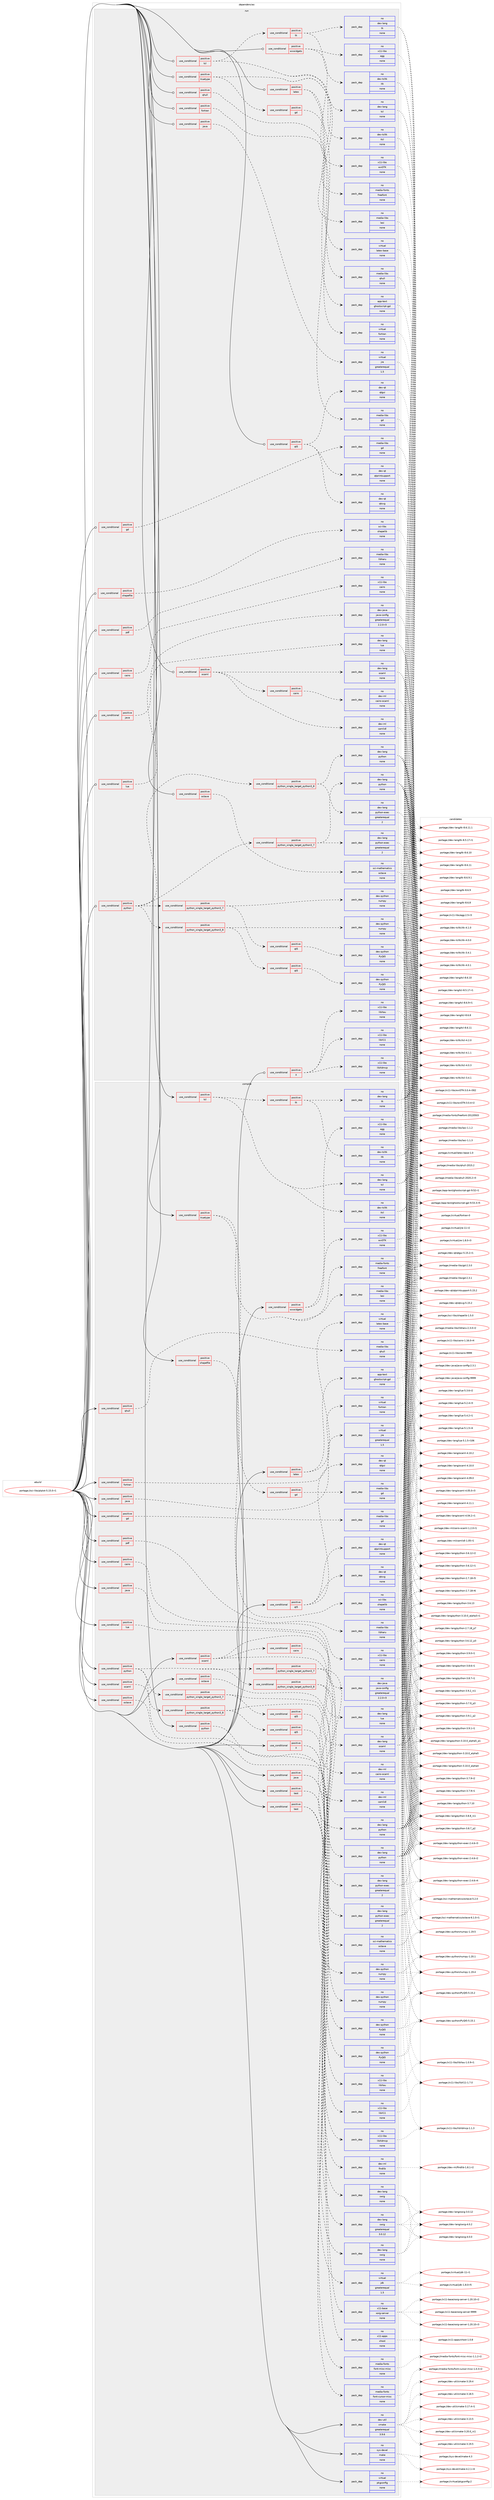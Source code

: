digraph prolog {

# *************
# Graph options
# *************

newrank=true;
concentrate=true;
compound=true;
graph [rankdir=LR,fontname=Helvetica,fontsize=10,ranksep=1.5];#, ranksep=2.5, nodesep=0.2];
edge  [arrowhead=vee];
node  [fontname=Helvetica,fontsize=10];

# **********
# The ebuild
# **********

subgraph cluster_leftcol {
color=gray;
rank=same;
label=<<i>ebuild</i>>;
id [label="portage://sci-libs/plplot-5.15.0-r1", color=red, width=4, href="../sci-libs/plplot-5.15.0-r1.svg"];
}

# ****************
# The dependencies
# ****************

subgraph cluster_midcol {
color=gray;
label=<<i>dependencies</i>>;
subgraph cluster_compile {
fillcolor="#eeeeee";
style=filled;
label=<<i>compile</i>>;
subgraph cond2382 {
dependency8313 [label=<<TABLE BORDER="0" CELLBORDER="1" CELLSPACING="0" CELLPADDING="4"><TR><TD ROWSPAN="3" CELLPADDING="10">use_conditional</TD></TR><TR><TD>positive</TD></TR><TR><TD>X</TD></TR></TABLE>>, shape=none, color=red];
subgraph pack5851 {
dependency8314 [label=<<TABLE BORDER="0" CELLBORDER="1" CELLSPACING="0" CELLPADDING="4" WIDTH="220"><TR><TD ROWSPAN="6" CELLPADDING="30">pack_dep</TD></TR><TR><TD WIDTH="110">no</TD></TR><TR><TD>x11-libs</TD></TR><TR><TD>libX11</TD></TR><TR><TD>none</TD></TR><TR><TD></TD></TR></TABLE>>, shape=none, color=blue];
}
dependency8313:e -> dependency8314:w [weight=20,style="dashed",arrowhead="vee"];
subgraph pack5852 {
dependency8315 [label=<<TABLE BORDER="0" CELLBORDER="1" CELLSPACING="0" CELLPADDING="4" WIDTH="220"><TR><TD ROWSPAN="6" CELLPADDING="30">pack_dep</TD></TR><TR><TD WIDTH="110">no</TD></TR><TR><TD>x11-libs</TD></TR><TR><TD>libXau</TD></TR><TR><TD>none</TD></TR><TR><TD></TD></TR></TABLE>>, shape=none, color=blue];
}
dependency8313:e -> dependency8315:w [weight=20,style="dashed",arrowhead="vee"];
subgraph pack5853 {
dependency8316 [label=<<TABLE BORDER="0" CELLBORDER="1" CELLSPACING="0" CELLPADDING="4" WIDTH="220"><TR><TD ROWSPAN="6" CELLPADDING="30">pack_dep</TD></TR><TR><TD WIDTH="110">no</TD></TR><TR><TD>x11-libs</TD></TR><TR><TD>libXdmcp</TD></TR><TR><TD>none</TD></TR><TR><TD></TD></TR></TABLE>>, shape=none, color=blue];
}
dependency8313:e -> dependency8316:w [weight=20,style="dashed",arrowhead="vee"];
}
id:e -> dependency8313:w [weight=20,style="solid",arrowhead="vee"];
subgraph cond2383 {
dependency8317 [label=<<TABLE BORDER="0" CELLBORDER="1" CELLSPACING="0" CELLPADDING="4"><TR><TD ROWSPAN="3" CELLPADDING="10">use_conditional</TD></TR><TR><TD>positive</TD></TR><TR><TD>cairo</TD></TR></TABLE>>, shape=none, color=red];
subgraph pack5854 {
dependency8318 [label=<<TABLE BORDER="0" CELLBORDER="1" CELLSPACING="0" CELLPADDING="4" WIDTH="220"><TR><TD ROWSPAN="6" CELLPADDING="30">pack_dep</TD></TR><TR><TD WIDTH="110">no</TD></TR><TR><TD>x11-libs</TD></TR><TR><TD>cairo</TD></TR><TR><TD>none</TD></TR><TR><TD></TD></TR></TABLE>>, shape=none, color=blue];
}
dependency8317:e -> dependency8318:w [weight=20,style="dashed",arrowhead="vee"];
}
id:e -> dependency8317:w [weight=20,style="solid",arrowhead="vee"];
subgraph cond2384 {
dependency8319 [label=<<TABLE BORDER="0" CELLBORDER="1" CELLSPACING="0" CELLPADDING="4"><TR><TD ROWSPAN="3" CELLPADDING="10">use_conditional</TD></TR><TR><TD>positive</TD></TR><TR><TD>fortran</TD></TR></TABLE>>, shape=none, color=red];
subgraph pack5855 {
dependency8320 [label=<<TABLE BORDER="0" CELLBORDER="1" CELLSPACING="0" CELLPADDING="4" WIDTH="220"><TR><TD ROWSPAN="6" CELLPADDING="30">pack_dep</TD></TR><TR><TD WIDTH="110">no</TD></TR><TR><TD>virtual</TD></TR><TR><TD>fortran</TD></TR><TR><TD>none</TD></TR><TR><TD></TD></TR></TABLE>>, shape=none, color=blue];
}
dependency8319:e -> dependency8320:w [weight=20,style="dashed",arrowhead="vee"];
}
id:e -> dependency8319:w [weight=20,style="solid",arrowhead="vee"];
subgraph cond2385 {
dependency8321 [label=<<TABLE BORDER="0" CELLBORDER="1" CELLSPACING="0" CELLPADDING="4"><TR><TD ROWSPAN="3" CELLPADDING="10">use_conditional</TD></TR><TR><TD>positive</TD></TR><TR><TD>gd</TD></TR></TABLE>>, shape=none, color=red];
subgraph pack5856 {
dependency8322 [label=<<TABLE BORDER="0" CELLBORDER="1" CELLSPACING="0" CELLPADDING="4" WIDTH="220"><TR><TD ROWSPAN="6" CELLPADDING="30">pack_dep</TD></TR><TR><TD WIDTH="110">no</TD></TR><TR><TD>media-libs</TD></TR><TR><TD>gd</TD></TR><TR><TD>none</TD></TR><TR><TD></TD></TR></TABLE>>, shape=none, color=blue];
}
dependency8321:e -> dependency8322:w [weight=20,style="dashed",arrowhead="vee"];
}
id:e -> dependency8321:w [weight=20,style="solid",arrowhead="vee"];
subgraph cond2386 {
dependency8323 [label=<<TABLE BORDER="0" CELLBORDER="1" CELLSPACING="0" CELLPADDING="4"><TR><TD ROWSPAN="3" CELLPADDING="10">use_conditional</TD></TR><TR><TD>positive</TD></TR><TR><TD>java</TD></TR></TABLE>>, shape=none, color=red];
subgraph pack5857 {
dependency8324 [label=<<TABLE BORDER="0" CELLBORDER="1" CELLSPACING="0" CELLPADDING="4" WIDTH="220"><TR><TD ROWSPAN="6" CELLPADDING="30">pack_dep</TD></TR><TR><TD WIDTH="110">no</TD></TR><TR><TD>dev-java</TD></TR><TR><TD>java-config</TD></TR><TR><TD>greaterequal</TD></TR><TR><TD>2.2.0-r3</TD></TR></TABLE>>, shape=none, color=blue];
}
dependency8323:e -> dependency8324:w [weight=20,style="dashed",arrowhead="vee"];
}
id:e -> dependency8323:w [weight=20,style="solid",arrowhead="vee"];
subgraph cond2387 {
dependency8325 [label=<<TABLE BORDER="0" CELLBORDER="1" CELLSPACING="0" CELLPADDING="4"><TR><TD ROWSPAN="3" CELLPADDING="10">use_conditional</TD></TR><TR><TD>positive</TD></TR><TR><TD>java</TD></TR></TABLE>>, shape=none, color=red];
subgraph pack5858 {
dependency8326 [label=<<TABLE BORDER="0" CELLBORDER="1" CELLSPACING="0" CELLPADDING="4" WIDTH="220"><TR><TD ROWSPAN="6" CELLPADDING="30">pack_dep</TD></TR><TR><TD WIDTH="110">no</TD></TR><TR><TD>virtual</TD></TR><TR><TD>jdk</TD></TR><TR><TD>greaterequal</TD></TR><TR><TD>1.5</TD></TR></TABLE>>, shape=none, color=blue];
}
dependency8325:e -> dependency8326:w [weight=20,style="dashed",arrowhead="vee"];
subgraph pack5859 {
dependency8327 [label=<<TABLE BORDER="0" CELLBORDER="1" CELLSPACING="0" CELLPADDING="4" WIDTH="220"><TR><TD ROWSPAN="6" CELLPADDING="30">pack_dep</TD></TR><TR><TD WIDTH="110">no</TD></TR><TR><TD>dev-lang</TD></TR><TR><TD>swig</TD></TR><TR><TD>none</TD></TR><TR><TD></TD></TR></TABLE>>, shape=none, color=blue];
}
dependency8325:e -> dependency8327:w [weight=20,style="dashed",arrowhead="vee"];
}
id:e -> dependency8325:w [weight=20,style="solid",arrowhead="vee"];
subgraph cond2388 {
dependency8328 [label=<<TABLE BORDER="0" CELLBORDER="1" CELLSPACING="0" CELLPADDING="4"><TR><TD ROWSPAN="3" CELLPADDING="10">use_conditional</TD></TR><TR><TD>positive</TD></TR><TR><TD>java</TD></TR></TABLE>>, shape=none, color=red];
subgraph pack5860 {
dependency8329 [label=<<TABLE BORDER="0" CELLBORDER="1" CELLSPACING="0" CELLPADDING="4" WIDTH="220"><TR><TD ROWSPAN="6" CELLPADDING="30">pack_dep</TD></TR><TR><TD WIDTH="110">no</TD></TR><TR><TD>virtual</TD></TR><TR><TD>jre</TD></TR><TR><TD>greaterequal</TD></TR><TR><TD>1.5</TD></TR></TABLE>>, shape=none, color=blue];
}
dependency8328:e -> dependency8329:w [weight=20,style="dashed",arrowhead="vee"];
}
id:e -> dependency8328:w [weight=20,style="solid",arrowhead="vee"];
subgraph cond2389 {
dependency8330 [label=<<TABLE BORDER="0" CELLBORDER="1" CELLSPACING="0" CELLPADDING="4"><TR><TD ROWSPAN="3" CELLPADDING="10">use_conditional</TD></TR><TR><TD>positive</TD></TR><TR><TD>latex</TD></TR></TABLE>>, shape=none, color=red];
subgraph pack5861 {
dependency8331 [label=<<TABLE BORDER="0" CELLBORDER="1" CELLSPACING="0" CELLPADDING="4" WIDTH="220"><TR><TD ROWSPAN="6" CELLPADDING="30">pack_dep</TD></TR><TR><TD WIDTH="110">no</TD></TR><TR><TD>app-text</TD></TR><TR><TD>ghostscript-gpl</TD></TR><TR><TD>none</TD></TR><TR><TD></TD></TR></TABLE>>, shape=none, color=blue];
}
dependency8330:e -> dependency8331:w [weight=20,style="dashed",arrowhead="vee"];
subgraph pack5862 {
dependency8332 [label=<<TABLE BORDER="0" CELLBORDER="1" CELLSPACING="0" CELLPADDING="4" WIDTH="220"><TR><TD ROWSPAN="6" CELLPADDING="30">pack_dep</TD></TR><TR><TD WIDTH="110">no</TD></TR><TR><TD>virtual</TD></TR><TR><TD>latex-base</TD></TR><TR><TD>none</TD></TR><TR><TD></TD></TR></TABLE>>, shape=none, color=blue];
}
dependency8330:e -> dependency8332:w [weight=20,style="dashed",arrowhead="vee"];
}
id:e -> dependency8330:w [weight=20,style="solid",arrowhead="vee"];
subgraph cond2390 {
dependency8333 [label=<<TABLE BORDER="0" CELLBORDER="1" CELLSPACING="0" CELLPADDING="4"><TR><TD ROWSPAN="3" CELLPADDING="10">use_conditional</TD></TR><TR><TD>positive</TD></TR><TR><TD>lua</TD></TR></TABLE>>, shape=none, color=red];
subgraph pack5863 {
dependency8334 [label=<<TABLE BORDER="0" CELLBORDER="1" CELLSPACING="0" CELLPADDING="4" WIDTH="220"><TR><TD ROWSPAN="6" CELLPADDING="30">pack_dep</TD></TR><TR><TD WIDTH="110">no</TD></TR><TR><TD>dev-lang</TD></TR><TR><TD>lua</TD></TR><TR><TD>none</TD></TR><TR><TD></TD></TR></TABLE>>, shape=none, color=blue];
}
dependency8333:e -> dependency8334:w [weight=20,style="dashed",arrowhead="vee"];
}
id:e -> dependency8333:w [weight=20,style="solid",arrowhead="vee"];
subgraph cond2391 {
dependency8335 [label=<<TABLE BORDER="0" CELLBORDER="1" CELLSPACING="0" CELLPADDING="4"><TR><TD ROWSPAN="3" CELLPADDING="10">use_conditional</TD></TR><TR><TD>positive</TD></TR><TR><TD>ocaml</TD></TR></TABLE>>, shape=none, color=red];
subgraph pack5864 {
dependency8336 [label=<<TABLE BORDER="0" CELLBORDER="1" CELLSPACING="0" CELLPADDING="4" WIDTH="220"><TR><TD ROWSPAN="6" CELLPADDING="30">pack_dep</TD></TR><TR><TD WIDTH="110">no</TD></TR><TR><TD>dev-lang</TD></TR><TR><TD>ocaml</TD></TR><TR><TD>none</TD></TR><TR><TD></TD></TR></TABLE>>, shape=none, color=blue];
}
dependency8335:e -> dependency8336:w [weight=20,style="dashed",arrowhead="vee"];
subgraph pack5865 {
dependency8337 [label=<<TABLE BORDER="0" CELLBORDER="1" CELLSPACING="0" CELLPADDING="4" WIDTH="220"><TR><TD ROWSPAN="6" CELLPADDING="30">pack_dep</TD></TR><TR><TD WIDTH="110">no</TD></TR><TR><TD>dev-ml</TD></TR><TR><TD>camlidl</TD></TR><TR><TD>none</TD></TR><TR><TD></TD></TR></TABLE>>, shape=none, color=blue];
}
dependency8335:e -> dependency8337:w [weight=20,style="dashed",arrowhead="vee"];
subgraph cond2392 {
dependency8338 [label=<<TABLE BORDER="0" CELLBORDER="1" CELLSPACING="0" CELLPADDING="4"><TR><TD ROWSPAN="3" CELLPADDING="10">use_conditional</TD></TR><TR><TD>positive</TD></TR><TR><TD>cairo</TD></TR></TABLE>>, shape=none, color=red];
subgraph pack5866 {
dependency8339 [label=<<TABLE BORDER="0" CELLBORDER="1" CELLSPACING="0" CELLPADDING="4" WIDTH="220"><TR><TD ROWSPAN="6" CELLPADDING="30">pack_dep</TD></TR><TR><TD WIDTH="110">no</TD></TR><TR><TD>dev-ml</TD></TR><TR><TD>cairo-ocaml</TD></TR><TR><TD>none</TD></TR><TR><TD></TD></TR></TABLE>>, shape=none, color=blue];
}
dependency8338:e -> dependency8339:w [weight=20,style="dashed",arrowhead="vee"];
}
dependency8335:e -> dependency8338:w [weight=20,style="dashed",arrowhead="vee"];
}
id:e -> dependency8335:w [weight=20,style="solid",arrowhead="vee"];
subgraph cond2393 {
dependency8340 [label=<<TABLE BORDER="0" CELLBORDER="1" CELLSPACING="0" CELLPADDING="4"><TR><TD ROWSPAN="3" CELLPADDING="10">use_conditional</TD></TR><TR><TD>positive</TD></TR><TR><TD>ocaml</TD></TR></TABLE>>, shape=none, color=red];
subgraph pack5867 {
dependency8341 [label=<<TABLE BORDER="0" CELLBORDER="1" CELLSPACING="0" CELLPADDING="4" WIDTH="220"><TR><TD ROWSPAN="6" CELLPADDING="30">pack_dep</TD></TR><TR><TD WIDTH="110">no</TD></TR><TR><TD>dev-ml</TD></TR><TR><TD>findlib</TD></TR><TR><TD>none</TD></TR><TR><TD></TD></TR></TABLE>>, shape=none, color=blue];
}
dependency8340:e -> dependency8341:w [weight=20,style="dashed",arrowhead="vee"];
}
id:e -> dependency8340:w [weight=20,style="solid",arrowhead="vee"];
subgraph cond2394 {
dependency8342 [label=<<TABLE BORDER="0" CELLBORDER="1" CELLSPACING="0" CELLPADDING="4"><TR><TD ROWSPAN="3" CELLPADDING="10">use_conditional</TD></TR><TR><TD>positive</TD></TR><TR><TD>octave</TD></TR></TABLE>>, shape=none, color=red];
subgraph pack5868 {
dependency8343 [label=<<TABLE BORDER="0" CELLBORDER="1" CELLSPACING="0" CELLPADDING="4" WIDTH="220"><TR><TD ROWSPAN="6" CELLPADDING="30">pack_dep</TD></TR><TR><TD WIDTH="110">no</TD></TR><TR><TD>dev-lang</TD></TR><TR><TD>swig</TD></TR><TR><TD>greaterequal</TD></TR><TR><TD>3.0.12</TD></TR></TABLE>>, shape=none, color=blue];
}
dependency8342:e -> dependency8343:w [weight=20,style="dashed",arrowhead="vee"];
}
id:e -> dependency8342:w [weight=20,style="solid",arrowhead="vee"];
subgraph cond2395 {
dependency8344 [label=<<TABLE BORDER="0" CELLBORDER="1" CELLSPACING="0" CELLPADDING="4"><TR><TD ROWSPAN="3" CELLPADDING="10">use_conditional</TD></TR><TR><TD>positive</TD></TR><TR><TD>octave</TD></TR></TABLE>>, shape=none, color=red];
subgraph pack5869 {
dependency8345 [label=<<TABLE BORDER="0" CELLBORDER="1" CELLSPACING="0" CELLPADDING="4" WIDTH="220"><TR><TD ROWSPAN="6" CELLPADDING="30">pack_dep</TD></TR><TR><TD WIDTH="110">no</TD></TR><TR><TD>sci-mathematics</TD></TR><TR><TD>octave</TD></TR><TR><TD>none</TD></TR><TR><TD></TD></TR></TABLE>>, shape=none, color=blue];
}
dependency8344:e -> dependency8345:w [weight=20,style="dashed",arrowhead="vee"];
}
id:e -> dependency8344:w [weight=20,style="solid",arrowhead="vee"];
subgraph cond2396 {
dependency8346 [label=<<TABLE BORDER="0" CELLBORDER="1" CELLSPACING="0" CELLPADDING="4"><TR><TD ROWSPAN="3" CELLPADDING="10">use_conditional</TD></TR><TR><TD>positive</TD></TR><TR><TD>pdf</TD></TR></TABLE>>, shape=none, color=red];
subgraph pack5870 {
dependency8347 [label=<<TABLE BORDER="0" CELLBORDER="1" CELLSPACING="0" CELLPADDING="4" WIDTH="220"><TR><TD ROWSPAN="6" CELLPADDING="30">pack_dep</TD></TR><TR><TD WIDTH="110">no</TD></TR><TR><TD>media-libs</TD></TR><TR><TD>libharu</TD></TR><TR><TD>none</TD></TR><TR><TD></TD></TR></TABLE>>, shape=none, color=blue];
}
dependency8346:e -> dependency8347:w [weight=20,style="dashed",arrowhead="vee"];
}
id:e -> dependency8346:w [weight=20,style="solid",arrowhead="vee"];
subgraph cond2397 {
dependency8348 [label=<<TABLE BORDER="0" CELLBORDER="1" CELLSPACING="0" CELLPADDING="4"><TR><TD ROWSPAN="3" CELLPADDING="10">use_conditional</TD></TR><TR><TD>positive</TD></TR><TR><TD>python</TD></TR></TABLE>>, shape=none, color=red];
subgraph cond2398 {
dependency8349 [label=<<TABLE BORDER="0" CELLBORDER="1" CELLSPACING="0" CELLPADDING="4"><TR><TD ROWSPAN="3" CELLPADDING="10">use_conditional</TD></TR><TR><TD>positive</TD></TR><TR><TD>python_single_target_python3_7</TD></TR></TABLE>>, shape=none, color=red];
subgraph pack5871 {
dependency8350 [label=<<TABLE BORDER="0" CELLBORDER="1" CELLSPACING="0" CELLPADDING="4" WIDTH="220"><TR><TD ROWSPAN="6" CELLPADDING="30">pack_dep</TD></TR><TR><TD WIDTH="110">no</TD></TR><TR><TD>dev-lang</TD></TR><TR><TD>python</TD></TR><TR><TD>none</TD></TR><TR><TD></TD></TR></TABLE>>, shape=none, color=blue];
}
dependency8349:e -> dependency8350:w [weight=20,style="dashed",arrowhead="vee"];
subgraph pack5872 {
dependency8351 [label=<<TABLE BORDER="0" CELLBORDER="1" CELLSPACING="0" CELLPADDING="4" WIDTH="220"><TR><TD ROWSPAN="6" CELLPADDING="30">pack_dep</TD></TR><TR><TD WIDTH="110">no</TD></TR><TR><TD>dev-lang</TD></TR><TR><TD>python-exec</TD></TR><TR><TD>greaterequal</TD></TR><TR><TD>2</TD></TR></TABLE>>, shape=none, color=blue];
}
dependency8349:e -> dependency8351:w [weight=20,style="dashed",arrowhead="vee"];
}
dependency8348:e -> dependency8349:w [weight=20,style="dashed",arrowhead="vee"];
subgraph cond2399 {
dependency8352 [label=<<TABLE BORDER="0" CELLBORDER="1" CELLSPACING="0" CELLPADDING="4"><TR><TD ROWSPAN="3" CELLPADDING="10">use_conditional</TD></TR><TR><TD>positive</TD></TR><TR><TD>python_single_target_python3_8</TD></TR></TABLE>>, shape=none, color=red];
subgraph pack5873 {
dependency8353 [label=<<TABLE BORDER="0" CELLBORDER="1" CELLSPACING="0" CELLPADDING="4" WIDTH="220"><TR><TD ROWSPAN="6" CELLPADDING="30">pack_dep</TD></TR><TR><TD WIDTH="110">no</TD></TR><TR><TD>dev-lang</TD></TR><TR><TD>python</TD></TR><TR><TD>none</TD></TR><TR><TD></TD></TR></TABLE>>, shape=none, color=blue];
}
dependency8352:e -> dependency8353:w [weight=20,style="dashed",arrowhead="vee"];
subgraph pack5874 {
dependency8354 [label=<<TABLE BORDER="0" CELLBORDER="1" CELLSPACING="0" CELLPADDING="4" WIDTH="220"><TR><TD ROWSPAN="6" CELLPADDING="30">pack_dep</TD></TR><TR><TD WIDTH="110">no</TD></TR><TR><TD>dev-lang</TD></TR><TR><TD>python-exec</TD></TR><TR><TD>greaterequal</TD></TR><TR><TD>2</TD></TR></TABLE>>, shape=none, color=blue];
}
dependency8352:e -> dependency8354:w [weight=20,style="dashed",arrowhead="vee"];
}
dependency8348:e -> dependency8352:w [weight=20,style="dashed",arrowhead="vee"];
subgraph cond2400 {
dependency8355 [label=<<TABLE BORDER="0" CELLBORDER="1" CELLSPACING="0" CELLPADDING="4"><TR><TD ROWSPAN="3" CELLPADDING="10">use_conditional</TD></TR><TR><TD>positive</TD></TR><TR><TD>python_single_target_python3_7</TD></TR></TABLE>>, shape=none, color=red];
subgraph pack5875 {
dependency8356 [label=<<TABLE BORDER="0" CELLBORDER="1" CELLSPACING="0" CELLPADDING="4" WIDTH="220"><TR><TD ROWSPAN="6" CELLPADDING="30">pack_dep</TD></TR><TR><TD WIDTH="110">no</TD></TR><TR><TD>dev-python</TD></TR><TR><TD>numpy</TD></TR><TR><TD>none</TD></TR><TR><TD></TD></TR></TABLE>>, shape=none, color=blue];
}
dependency8355:e -> dependency8356:w [weight=20,style="dashed",arrowhead="vee"];
subgraph cond2401 {
dependency8357 [label=<<TABLE BORDER="0" CELLBORDER="1" CELLSPACING="0" CELLPADDING="4"><TR><TD ROWSPAN="3" CELLPADDING="10">use_conditional</TD></TR><TR><TD>positive</TD></TR><TR><TD>qt5</TD></TR></TABLE>>, shape=none, color=red];
subgraph pack5876 {
dependency8358 [label=<<TABLE BORDER="0" CELLBORDER="1" CELLSPACING="0" CELLPADDING="4" WIDTH="220"><TR><TD ROWSPAN="6" CELLPADDING="30">pack_dep</TD></TR><TR><TD WIDTH="110">no</TD></TR><TR><TD>dev-python</TD></TR><TR><TD>PyQt5</TD></TR><TR><TD>none</TD></TR><TR><TD></TD></TR></TABLE>>, shape=none, color=blue];
}
dependency8357:e -> dependency8358:w [weight=20,style="dashed",arrowhead="vee"];
}
dependency8355:e -> dependency8357:w [weight=20,style="dashed",arrowhead="vee"];
}
dependency8348:e -> dependency8355:w [weight=20,style="dashed",arrowhead="vee"];
subgraph cond2402 {
dependency8359 [label=<<TABLE BORDER="0" CELLBORDER="1" CELLSPACING="0" CELLPADDING="4"><TR><TD ROWSPAN="3" CELLPADDING="10">use_conditional</TD></TR><TR><TD>positive</TD></TR><TR><TD>python_single_target_python3_8</TD></TR></TABLE>>, shape=none, color=red];
subgraph pack5877 {
dependency8360 [label=<<TABLE BORDER="0" CELLBORDER="1" CELLSPACING="0" CELLPADDING="4" WIDTH="220"><TR><TD ROWSPAN="6" CELLPADDING="30">pack_dep</TD></TR><TR><TD WIDTH="110">no</TD></TR><TR><TD>dev-python</TD></TR><TR><TD>numpy</TD></TR><TR><TD>none</TD></TR><TR><TD></TD></TR></TABLE>>, shape=none, color=blue];
}
dependency8359:e -> dependency8360:w [weight=20,style="dashed",arrowhead="vee"];
subgraph cond2403 {
dependency8361 [label=<<TABLE BORDER="0" CELLBORDER="1" CELLSPACING="0" CELLPADDING="4"><TR><TD ROWSPAN="3" CELLPADDING="10">use_conditional</TD></TR><TR><TD>positive</TD></TR><TR><TD>qt5</TD></TR></TABLE>>, shape=none, color=red];
subgraph pack5878 {
dependency8362 [label=<<TABLE BORDER="0" CELLBORDER="1" CELLSPACING="0" CELLPADDING="4" WIDTH="220"><TR><TD ROWSPAN="6" CELLPADDING="30">pack_dep</TD></TR><TR><TD WIDTH="110">no</TD></TR><TR><TD>dev-python</TD></TR><TR><TD>PyQt5</TD></TR><TR><TD>none</TD></TR><TR><TD></TD></TR></TABLE>>, shape=none, color=blue];
}
dependency8361:e -> dependency8362:w [weight=20,style="dashed",arrowhead="vee"];
}
dependency8359:e -> dependency8361:w [weight=20,style="dashed",arrowhead="vee"];
}
dependency8348:e -> dependency8359:w [weight=20,style="dashed",arrowhead="vee"];
}
id:e -> dependency8348:w [weight=20,style="solid",arrowhead="vee"];
subgraph cond2404 {
dependency8363 [label=<<TABLE BORDER="0" CELLBORDER="1" CELLSPACING="0" CELLPADDING="4"><TR><TD ROWSPAN="3" CELLPADDING="10">use_conditional</TD></TR><TR><TD>positive</TD></TR><TR><TD>python</TD></TR></TABLE>>, shape=none, color=red];
subgraph pack5879 {
dependency8364 [label=<<TABLE BORDER="0" CELLBORDER="1" CELLSPACING="0" CELLPADDING="4" WIDTH="220"><TR><TD ROWSPAN="6" CELLPADDING="30">pack_dep</TD></TR><TR><TD WIDTH="110">no</TD></TR><TR><TD>dev-lang</TD></TR><TR><TD>swig</TD></TR><TR><TD>none</TD></TR><TR><TD></TD></TR></TABLE>>, shape=none, color=blue];
}
dependency8363:e -> dependency8364:w [weight=20,style="dashed",arrowhead="vee"];
}
id:e -> dependency8363:w [weight=20,style="solid",arrowhead="vee"];
subgraph cond2405 {
dependency8365 [label=<<TABLE BORDER="0" CELLBORDER="1" CELLSPACING="0" CELLPADDING="4"><TR><TD ROWSPAN="3" CELLPADDING="10">use_conditional</TD></TR><TR><TD>positive</TD></TR><TR><TD>qhull</TD></TR></TABLE>>, shape=none, color=red];
subgraph pack5880 {
dependency8366 [label=<<TABLE BORDER="0" CELLBORDER="1" CELLSPACING="0" CELLPADDING="4" WIDTH="220"><TR><TD ROWSPAN="6" CELLPADDING="30">pack_dep</TD></TR><TR><TD WIDTH="110">no</TD></TR><TR><TD>media-libs</TD></TR><TR><TD>qhull</TD></TR><TR><TD>none</TD></TR><TR><TD></TD></TR></TABLE>>, shape=none, color=blue];
}
dependency8365:e -> dependency8366:w [weight=20,style="dashed",arrowhead="vee"];
}
id:e -> dependency8365:w [weight=20,style="solid",arrowhead="vee"];
subgraph cond2406 {
dependency8367 [label=<<TABLE BORDER="0" CELLBORDER="1" CELLSPACING="0" CELLPADDING="4"><TR><TD ROWSPAN="3" CELLPADDING="10">use_conditional</TD></TR><TR><TD>positive</TD></TR><TR><TD>qt5</TD></TR></TABLE>>, shape=none, color=red];
subgraph pack5881 {
dependency8368 [label=<<TABLE BORDER="0" CELLBORDER="1" CELLSPACING="0" CELLPADDING="4" WIDTH="220"><TR><TD ROWSPAN="6" CELLPADDING="30">pack_dep</TD></TR><TR><TD WIDTH="110">no</TD></TR><TR><TD>dev-qt</TD></TR><TR><TD>qtgui</TD></TR><TR><TD>none</TD></TR><TR><TD></TD></TR></TABLE>>, shape=none, color=blue];
}
dependency8367:e -> dependency8368:w [weight=20,style="dashed",arrowhead="vee"];
subgraph pack5882 {
dependency8369 [label=<<TABLE BORDER="0" CELLBORDER="1" CELLSPACING="0" CELLPADDING="4" WIDTH="220"><TR><TD ROWSPAN="6" CELLPADDING="30">pack_dep</TD></TR><TR><TD WIDTH="110">no</TD></TR><TR><TD>dev-qt</TD></TR><TR><TD>qtsvg</TD></TR><TR><TD>none</TD></TR><TR><TD></TD></TR></TABLE>>, shape=none, color=blue];
}
dependency8367:e -> dependency8369:w [weight=20,style="dashed",arrowhead="vee"];
subgraph pack5883 {
dependency8370 [label=<<TABLE BORDER="0" CELLBORDER="1" CELLSPACING="0" CELLPADDING="4" WIDTH="220"><TR><TD ROWSPAN="6" CELLPADDING="30">pack_dep</TD></TR><TR><TD WIDTH="110">no</TD></TR><TR><TD>dev-qt</TD></TR><TR><TD>qtprintsupport</TD></TR><TR><TD>none</TD></TR><TR><TD></TD></TR></TABLE>>, shape=none, color=blue];
}
dependency8367:e -> dependency8370:w [weight=20,style="dashed",arrowhead="vee"];
}
id:e -> dependency8367:w [weight=20,style="solid",arrowhead="vee"];
subgraph cond2407 {
dependency8371 [label=<<TABLE BORDER="0" CELLBORDER="1" CELLSPACING="0" CELLPADDING="4"><TR><TD ROWSPAN="3" CELLPADDING="10">use_conditional</TD></TR><TR><TD>positive</TD></TR><TR><TD>shapefile</TD></TR></TABLE>>, shape=none, color=red];
subgraph pack5884 {
dependency8372 [label=<<TABLE BORDER="0" CELLBORDER="1" CELLSPACING="0" CELLPADDING="4" WIDTH="220"><TR><TD ROWSPAN="6" CELLPADDING="30">pack_dep</TD></TR><TR><TD WIDTH="110">no</TD></TR><TR><TD>sci-libs</TD></TR><TR><TD>shapelib</TD></TR><TR><TD>none</TD></TR><TR><TD></TD></TR></TABLE>>, shape=none, color=blue];
}
dependency8371:e -> dependency8372:w [weight=20,style="dashed",arrowhead="vee"];
}
id:e -> dependency8371:w [weight=20,style="solid",arrowhead="vee"];
subgraph cond2408 {
dependency8373 [label=<<TABLE BORDER="0" CELLBORDER="1" CELLSPACING="0" CELLPADDING="4"><TR><TD ROWSPAN="3" CELLPADDING="10">use_conditional</TD></TR><TR><TD>positive</TD></TR><TR><TD>tcl</TD></TR></TABLE>>, shape=none, color=red];
subgraph pack5885 {
dependency8374 [label=<<TABLE BORDER="0" CELLBORDER="1" CELLSPACING="0" CELLPADDING="4" WIDTH="220"><TR><TD ROWSPAN="6" CELLPADDING="30">pack_dep</TD></TR><TR><TD WIDTH="110">no</TD></TR><TR><TD>dev-lang</TD></TR><TR><TD>tcl</TD></TR><TR><TD>none</TD></TR><TR><TD></TD></TR></TABLE>>, shape=none, color=blue];
}
dependency8373:e -> dependency8374:w [weight=20,style="dashed",arrowhead="vee"];
subgraph pack5886 {
dependency8375 [label=<<TABLE BORDER="0" CELLBORDER="1" CELLSPACING="0" CELLPADDING="4" WIDTH="220"><TR><TD ROWSPAN="6" CELLPADDING="30">pack_dep</TD></TR><TR><TD WIDTH="110">no</TD></TR><TR><TD>dev-tcltk</TD></TR><TR><TD>itcl</TD></TR><TR><TD>none</TD></TR><TR><TD></TD></TR></TABLE>>, shape=none, color=blue];
}
dependency8373:e -> dependency8375:w [weight=20,style="dashed",arrowhead="vee"];
subgraph cond2409 {
dependency8376 [label=<<TABLE BORDER="0" CELLBORDER="1" CELLSPACING="0" CELLPADDING="4"><TR><TD ROWSPAN="3" CELLPADDING="10">use_conditional</TD></TR><TR><TD>positive</TD></TR><TR><TD>tk</TD></TR></TABLE>>, shape=none, color=red];
subgraph pack5887 {
dependency8377 [label=<<TABLE BORDER="0" CELLBORDER="1" CELLSPACING="0" CELLPADDING="4" WIDTH="220"><TR><TD ROWSPAN="6" CELLPADDING="30">pack_dep</TD></TR><TR><TD WIDTH="110">no</TD></TR><TR><TD>dev-lang</TD></TR><TR><TD>tk</TD></TR><TR><TD>none</TD></TR><TR><TD></TD></TR></TABLE>>, shape=none, color=blue];
}
dependency8376:e -> dependency8377:w [weight=20,style="dashed",arrowhead="vee"];
subgraph pack5888 {
dependency8378 [label=<<TABLE BORDER="0" CELLBORDER="1" CELLSPACING="0" CELLPADDING="4" WIDTH="220"><TR><TD ROWSPAN="6" CELLPADDING="30">pack_dep</TD></TR><TR><TD WIDTH="110">no</TD></TR><TR><TD>dev-tcltk</TD></TR><TR><TD>itk</TD></TR><TR><TD>none</TD></TR><TR><TD></TD></TR></TABLE>>, shape=none, color=blue];
}
dependency8376:e -> dependency8378:w [weight=20,style="dashed",arrowhead="vee"];
}
dependency8373:e -> dependency8376:w [weight=20,style="dashed",arrowhead="vee"];
}
id:e -> dependency8373:w [weight=20,style="solid",arrowhead="vee"];
subgraph cond2410 {
dependency8379 [label=<<TABLE BORDER="0" CELLBORDER="1" CELLSPACING="0" CELLPADDING="4"><TR><TD ROWSPAN="3" CELLPADDING="10">use_conditional</TD></TR><TR><TD>positive</TD></TR><TR><TD>test</TD></TR></TABLE>>, shape=none, color=red];
subgraph pack5889 {
dependency8380 [label=<<TABLE BORDER="0" CELLBORDER="1" CELLSPACING="0" CELLPADDING="4" WIDTH="220"><TR><TD ROWSPAN="6" CELLPADDING="30">pack_dep</TD></TR><TR><TD WIDTH="110">no</TD></TR><TR><TD>media-fonts</TD></TR><TR><TD>font-misc-misc</TD></TR><TR><TD>none</TD></TR><TR><TD></TD></TR></TABLE>>, shape=none, color=blue];
}
dependency8379:e -> dependency8380:w [weight=20,style="dashed",arrowhead="vee"];
subgraph pack5890 {
dependency8381 [label=<<TABLE BORDER="0" CELLBORDER="1" CELLSPACING="0" CELLPADDING="4" WIDTH="220"><TR><TD ROWSPAN="6" CELLPADDING="30">pack_dep</TD></TR><TR><TD WIDTH="110">no</TD></TR><TR><TD>media-fonts</TD></TR><TR><TD>font-cursor-misc</TD></TR><TR><TD>none</TD></TR><TR><TD></TD></TR></TABLE>>, shape=none, color=blue];
}
dependency8379:e -> dependency8381:w [weight=20,style="dashed",arrowhead="vee"];
}
id:e -> dependency8379:w [weight=20,style="solid",arrowhead="vee"];
subgraph cond2411 {
dependency8382 [label=<<TABLE BORDER="0" CELLBORDER="1" CELLSPACING="0" CELLPADDING="4"><TR><TD ROWSPAN="3" CELLPADDING="10">use_conditional</TD></TR><TR><TD>positive</TD></TR><TR><TD>test</TD></TR></TABLE>>, shape=none, color=red];
subgraph pack5891 {
dependency8383 [label=<<TABLE BORDER="0" CELLBORDER="1" CELLSPACING="0" CELLPADDING="4" WIDTH="220"><TR><TD ROWSPAN="6" CELLPADDING="30">pack_dep</TD></TR><TR><TD WIDTH="110">no</TD></TR><TR><TD>x11-base</TD></TR><TR><TD>xorg-server</TD></TR><TR><TD>none</TD></TR><TR><TD></TD></TR></TABLE>>, shape=none, color=blue];
}
dependency8382:e -> dependency8383:w [weight=20,style="dashed",arrowhead="vee"];
subgraph pack5892 {
dependency8384 [label=<<TABLE BORDER="0" CELLBORDER="1" CELLSPACING="0" CELLPADDING="4" WIDTH="220"><TR><TD ROWSPAN="6" CELLPADDING="30">pack_dep</TD></TR><TR><TD WIDTH="110">no</TD></TR><TR><TD>x11-apps</TD></TR><TR><TD>xhost</TD></TR><TR><TD>none</TD></TR><TR><TD></TD></TR></TABLE>>, shape=none, color=blue];
}
dependency8382:e -> dependency8384:w [weight=20,style="dashed",arrowhead="vee"];
}
id:e -> dependency8382:w [weight=20,style="solid",arrowhead="vee"];
subgraph cond2412 {
dependency8385 [label=<<TABLE BORDER="0" CELLBORDER="1" CELLSPACING="0" CELLPADDING="4"><TR><TD ROWSPAN="3" CELLPADDING="10">use_conditional</TD></TR><TR><TD>positive</TD></TR><TR><TD>truetype</TD></TR></TABLE>>, shape=none, color=red];
subgraph pack5893 {
dependency8386 [label=<<TABLE BORDER="0" CELLBORDER="1" CELLSPACING="0" CELLPADDING="4" WIDTH="220"><TR><TD ROWSPAN="6" CELLPADDING="30">pack_dep</TD></TR><TR><TD WIDTH="110">no</TD></TR><TR><TD>media-fonts</TD></TR><TR><TD>freefont</TD></TR><TR><TD>none</TD></TR><TR><TD></TD></TR></TABLE>>, shape=none, color=blue];
}
dependency8385:e -> dependency8386:w [weight=20,style="dashed",arrowhead="vee"];
subgraph pack5894 {
dependency8387 [label=<<TABLE BORDER="0" CELLBORDER="1" CELLSPACING="0" CELLPADDING="4" WIDTH="220"><TR><TD ROWSPAN="6" CELLPADDING="30">pack_dep</TD></TR><TR><TD WIDTH="110">no</TD></TR><TR><TD>media-libs</TD></TR><TR><TD>lasi</TD></TR><TR><TD>none</TD></TR><TR><TD></TD></TR></TABLE>>, shape=none, color=blue];
}
dependency8385:e -> dependency8387:w [weight=20,style="dashed",arrowhead="vee"];
subgraph cond2413 {
dependency8388 [label=<<TABLE BORDER="0" CELLBORDER="1" CELLSPACING="0" CELLPADDING="4"><TR><TD ROWSPAN="3" CELLPADDING="10">use_conditional</TD></TR><TR><TD>positive</TD></TR><TR><TD>gd</TD></TR></TABLE>>, shape=none, color=red];
subgraph pack5895 {
dependency8389 [label=<<TABLE BORDER="0" CELLBORDER="1" CELLSPACING="0" CELLPADDING="4" WIDTH="220"><TR><TD ROWSPAN="6" CELLPADDING="30">pack_dep</TD></TR><TR><TD WIDTH="110">no</TD></TR><TR><TD>media-libs</TD></TR><TR><TD>gd</TD></TR><TR><TD>none</TD></TR><TR><TD></TD></TR></TABLE>>, shape=none, color=blue];
}
dependency8388:e -> dependency8389:w [weight=20,style="dashed",arrowhead="vee"];
}
dependency8385:e -> dependency8388:w [weight=20,style="dashed",arrowhead="vee"];
}
id:e -> dependency8385:w [weight=20,style="solid",arrowhead="vee"];
subgraph cond2414 {
dependency8390 [label=<<TABLE BORDER="0" CELLBORDER="1" CELLSPACING="0" CELLPADDING="4"><TR><TD ROWSPAN="3" CELLPADDING="10">use_conditional</TD></TR><TR><TD>positive</TD></TR><TR><TD>wxwidgets</TD></TR></TABLE>>, shape=none, color=red];
subgraph pack5896 {
dependency8391 [label=<<TABLE BORDER="0" CELLBORDER="1" CELLSPACING="0" CELLPADDING="4" WIDTH="220"><TR><TD ROWSPAN="6" CELLPADDING="30">pack_dep</TD></TR><TR><TD WIDTH="110">no</TD></TR><TR><TD>x11-libs</TD></TR><TR><TD>wxGTK</TD></TR><TR><TD>none</TD></TR><TR><TD></TD></TR></TABLE>>, shape=none, color=blue];
}
dependency8390:e -> dependency8391:w [weight=20,style="dashed",arrowhead="vee"];
subgraph pack5897 {
dependency8392 [label=<<TABLE BORDER="0" CELLBORDER="1" CELLSPACING="0" CELLPADDING="4" WIDTH="220"><TR><TD ROWSPAN="6" CELLPADDING="30">pack_dep</TD></TR><TR><TD WIDTH="110">no</TD></TR><TR><TD>x11-libs</TD></TR><TR><TD>agg</TD></TR><TR><TD>none</TD></TR><TR><TD></TD></TR></TABLE>>, shape=none, color=blue];
}
dependency8390:e -> dependency8392:w [weight=20,style="dashed",arrowhead="vee"];
}
id:e -> dependency8390:w [weight=20,style="solid",arrowhead="vee"];
subgraph pack5898 {
dependency8393 [label=<<TABLE BORDER="0" CELLBORDER="1" CELLSPACING="0" CELLPADDING="4" WIDTH="220"><TR><TD ROWSPAN="6" CELLPADDING="30">pack_dep</TD></TR><TR><TD WIDTH="110">no</TD></TR><TR><TD>dev-util</TD></TR><TR><TD>cmake</TD></TR><TR><TD>greaterequal</TD></TR><TR><TD>3.9.6</TD></TR></TABLE>>, shape=none, color=blue];
}
id:e -> dependency8393:w [weight=20,style="solid",arrowhead="vee"];
subgraph pack5899 {
dependency8394 [label=<<TABLE BORDER="0" CELLBORDER="1" CELLSPACING="0" CELLPADDING="4" WIDTH="220"><TR><TD ROWSPAN="6" CELLPADDING="30">pack_dep</TD></TR><TR><TD WIDTH="110">no</TD></TR><TR><TD>sys-devel</TD></TR><TR><TD>make</TD></TR><TR><TD>none</TD></TR><TR><TD></TD></TR></TABLE>>, shape=none, color=blue];
}
id:e -> dependency8394:w [weight=20,style="solid",arrowhead="vee"];
subgraph pack5900 {
dependency8395 [label=<<TABLE BORDER="0" CELLBORDER="1" CELLSPACING="0" CELLPADDING="4" WIDTH="220"><TR><TD ROWSPAN="6" CELLPADDING="30">pack_dep</TD></TR><TR><TD WIDTH="110">no</TD></TR><TR><TD>virtual</TD></TR><TR><TD>pkgconfig</TD></TR><TR><TD>none</TD></TR><TR><TD></TD></TR></TABLE>>, shape=none, color=blue];
}
id:e -> dependency8395:w [weight=20,style="solid",arrowhead="vee"];
}
subgraph cluster_compileandrun {
fillcolor="#eeeeee";
style=filled;
label=<<i>compile and run</i>>;
}
subgraph cluster_run {
fillcolor="#eeeeee";
style=filled;
label=<<i>run</i>>;
subgraph cond2415 {
dependency8396 [label=<<TABLE BORDER="0" CELLBORDER="1" CELLSPACING="0" CELLPADDING="4"><TR><TD ROWSPAN="3" CELLPADDING="10">use_conditional</TD></TR><TR><TD>positive</TD></TR><TR><TD>X</TD></TR></TABLE>>, shape=none, color=red];
subgraph pack5901 {
dependency8397 [label=<<TABLE BORDER="0" CELLBORDER="1" CELLSPACING="0" CELLPADDING="4" WIDTH="220"><TR><TD ROWSPAN="6" CELLPADDING="30">pack_dep</TD></TR><TR><TD WIDTH="110">no</TD></TR><TR><TD>x11-libs</TD></TR><TR><TD>libX11</TD></TR><TR><TD>none</TD></TR><TR><TD></TD></TR></TABLE>>, shape=none, color=blue];
}
dependency8396:e -> dependency8397:w [weight=20,style="dashed",arrowhead="vee"];
subgraph pack5902 {
dependency8398 [label=<<TABLE BORDER="0" CELLBORDER="1" CELLSPACING="0" CELLPADDING="4" WIDTH="220"><TR><TD ROWSPAN="6" CELLPADDING="30">pack_dep</TD></TR><TR><TD WIDTH="110">no</TD></TR><TR><TD>x11-libs</TD></TR><TR><TD>libXau</TD></TR><TR><TD>none</TD></TR><TR><TD></TD></TR></TABLE>>, shape=none, color=blue];
}
dependency8396:e -> dependency8398:w [weight=20,style="dashed",arrowhead="vee"];
subgraph pack5903 {
dependency8399 [label=<<TABLE BORDER="0" CELLBORDER="1" CELLSPACING="0" CELLPADDING="4" WIDTH="220"><TR><TD ROWSPAN="6" CELLPADDING="30">pack_dep</TD></TR><TR><TD WIDTH="110">no</TD></TR><TR><TD>x11-libs</TD></TR><TR><TD>libXdmcp</TD></TR><TR><TD>none</TD></TR><TR><TD></TD></TR></TABLE>>, shape=none, color=blue];
}
dependency8396:e -> dependency8399:w [weight=20,style="dashed",arrowhead="vee"];
}
id:e -> dependency8396:w [weight=20,style="solid",arrowhead="odot"];
subgraph cond2416 {
dependency8400 [label=<<TABLE BORDER="0" CELLBORDER="1" CELLSPACING="0" CELLPADDING="4"><TR><TD ROWSPAN="3" CELLPADDING="10">use_conditional</TD></TR><TR><TD>positive</TD></TR><TR><TD>cairo</TD></TR></TABLE>>, shape=none, color=red];
subgraph pack5904 {
dependency8401 [label=<<TABLE BORDER="0" CELLBORDER="1" CELLSPACING="0" CELLPADDING="4" WIDTH="220"><TR><TD ROWSPAN="6" CELLPADDING="30">pack_dep</TD></TR><TR><TD WIDTH="110">no</TD></TR><TR><TD>x11-libs</TD></TR><TR><TD>cairo</TD></TR><TR><TD>none</TD></TR><TR><TD></TD></TR></TABLE>>, shape=none, color=blue];
}
dependency8400:e -> dependency8401:w [weight=20,style="dashed",arrowhead="vee"];
}
id:e -> dependency8400:w [weight=20,style="solid",arrowhead="odot"];
subgraph cond2417 {
dependency8402 [label=<<TABLE BORDER="0" CELLBORDER="1" CELLSPACING="0" CELLPADDING="4"><TR><TD ROWSPAN="3" CELLPADDING="10">use_conditional</TD></TR><TR><TD>positive</TD></TR><TR><TD>fortran</TD></TR></TABLE>>, shape=none, color=red];
subgraph pack5905 {
dependency8403 [label=<<TABLE BORDER="0" CELLBORDER="1" CELLSPACING="0" CELLPADDING="4" WIDTH="220"><TR><TD ROWSPAN="6" CELLPADDING="30">pack_dep</TD></TR><TR><TD WIDTH="110">no</TD></TR><TR><TD>virtual</TD></TR><TR><TD>fortran</TD></TR><TR><TD>none</TD></TR><TR><TD></TD></TR></TABLE>>, shape=none, color=blue];
}
dependency8402:e -> dependency8403:w [weight=20,style="dashed",arrowhead="vee"];
}
id:e -> dependency8402:w [weight=20,style="solid",arrowhead="odot"];
subgraph cond2418 {
dependency8404 [label=<<TABLE BORDER="0" CELLBORDER="1" CELLSPACING="0" CELLPADDING="4"><TR><TD ROWSPAN="3" CELLPADDING="10">use_conditional</TD></TR><TR><TD>positive</TD></TR><TR><TD>gd</TD></TR></TABLE>>, shape=none, color=red];
subgraph pack5906 {
dependency8405 [label=<<TABLE BORDER="0" CELLBORDER="1" CELLSPACING="0" CELLPADDING="4" WIDTH="220"><TR><TD ROWSPAN="6" CELLPADDING="30">pack_dep</TD></TR><TR><TD WIDTH="110">no</TD></TR><TR><TD>media-libs</TD></TR><TR><TD>gd</TD></TR><TR><TD>none</TD></TR><TR><TD></TD></TR></TABLE>>, shape=none, color=blue];
}
dependency8404:e -> dependency8405:w [weight=20,style="dashed",arrowhead="vee"];
}
id:e -> dependency8404:w [weight=20,style="solid",arrowhead="odot"];
subgraph cond2419 {
dependency8406 [label=<<TABLE BORDER="0" CELLBORDER="1" CELLSPACING="0" CELLPADDING="4"><TR><TD ROWSPAN="3" CELLPADDING="10">use_conditional</TD></TR><TR><TD>positive</TD></TR><TR><TD>java</TD></TR></TABLE>>, shape=none, color=red];
subgraph pack5907 {
dependency8407 [label=<<TABLE BORDER="0" CELLBORDER="1" CELLSPACING="0" CELLPADDING="4" WIDTH="220"><TR><TD ROWSPAN="6" CELLPADDING="30">pack_dep</TD></TR><TR><TD WIDTH="110">no</TD></TR><TR><TD>dev-java</TD></TR><TR><TD>java-config</TD></TR><TR><TD>greaterequal</TD></TR><TR><TD>2.2.0-r3</TD></TR></TABLE>>, shape=none, color=blue];
}
dependency8406:e -> dependency8407:w [weight=20,style="dashed",arrowhead="vee"];
}
id:e -> dependency8406:w [weight=20,style="solid",arrowhead="odot"];
subgraph cond2420 {
dependency8408 [label=<<TABLE BORDER="0" CELLBORDER="1" CELLSPACING="0" CELLPADDING="4"><TR><TD ROWSPAN="3" CELLPADDING="10">use_conditional</TD></TR><TR><TD>positive</TD></TR><TR><TD>java</TD></TR></TABLE>>, shape=none, color=red];
subgraph pack5908 {
dependency8409 [label=<<TABLE BORDER="0" CELLBORDER="1" CELLSPACING="0" CELLPADDING="4" WIDTH="220"><TR><TD ROWSPAN="6" CELLPADDING="30">pack_dep</TD></TR><TR><TD WIDTH="110">no</TD></TR><TR><TD>virtual</TD></TR><TR><TD>jre</TD></TR><TR><TD>greaterequal</TD></TR><TR><TD>1.5</TD></TR></TABLE>>, shape=none, color=blue];
}
dependency8408:e -> dependency8409:w [weight=20,style="dashed",arrowhead="vee"];
}
id:e -> dependency8408:w [weight=20,style="solid",arrowhead="odot"];
subgraph cond2421 {
dependency8410 [label=<<TABLE BORDER="0" CELLBORDER="1" CELLSPACING="0" CELLPADDING="4"><TR><TD ROWSPAN="3" CELLPADDING="10">use_conditional</TD></TR><TR><TD>positive</TD></TR><TR><TD>latex</TD></TR></TABLE>>, shape=none, color=red];
subgraph pack5909 {
dependency8411 [label=<<TABLE BORDER="0" CELLBORDER="1" CELLSPACING="0" CELLPADDING="4" WIDTH="220"><TR><TD ROWSPAN="6" CELLPADDING="30">pack_dep</TD></TR><TR><TD WIDTH="110">no</TD></TR><TR><TD>app-text</TD></TR><TR><TD>ghostscript-gpl</TD></TR><TR><TD>none</TD></TR><TR><TD></TD></TR></TABLE>>, shape=none, color=blue];
}
dependency8410:e -> dependency8411:w [weight=20,style="dashed",arrowhead="vee"];
subgraph pack5910 {
dependency8412 [label=<<TABLE BORDER="0" CELLBORDER="1" CELLSPACING="0" CELLPADDING="4" WIDTH="220"><TR><TD ROWSPAN="6" CELLPADDING="30">pack_dep</TD></TR><TR><TD WIDTH="110">no</TD></TR><TR><TD>virtual</TD></TR><TR><TD>latex-base</TD></TR><TR><TD>none</TD></TR><TR><TD></TD></TR></TABLE>>, shape=none, color=blue];
}
dependency8410:e -> dependency8412:w [weight=20,style="dashed",arrowhead="vee"];
}
id:e -> dependency8410:w [weight=20,style="solid",arrowhead="odot"];
subgraph cond2422 {
dependency8413 [label=<<TABLE BORDER="0" CELLBORDER="1" CELLSPACING="0" CELLPADDING="4"><TR><TD ROWSPAN="3" CELLPADDING="10">use_conditional</TD></TR><TR><TD>positive</TD></TR><TR><TD>lua</TD></TR></TABLE>>, shape=none, color=red];
subgraph pack5911 {
dependency8414 [label=<<TABLE BORDER="0" CELLBORDER="1" CELLSPACING="0" CELLPADDING="4" WIDTH="220"><TR><TD ROWSPAN="6" CELLPADDING="30">pack_dep</TD></TR><TR><TD WIDTH="110">no</TD></TR><TR><TD>dev-lang</TD></TR><TR><TD>lua</TD></TR><TR><TD>none</TD></TR><TR><TD></TD></TR></TABLE>>, shape=none, color=blue];
}
dependency8413:e -> dependency8414:w [weight=20,style="dashed",arrowhead="vee"];
}
id:e -> dependency8413:w [weight=20,style="solid",arrowhead="odot"];
subgraph cond2423 {
dependency8415 [label=<<TABLE BORDER="0" CELLBORDER="1" CELLSPACING="0" CELLPADDING="4"><TR><TD ROWSPAN="3" CELLPADDING="10">use_conditional</TD></TR><TR><TD>positive</TD></TR><TR><TD>ocaml</TD></TR></TABLE>>, shape=none, color=red];
subgraph pack5912 {
dependency8416 [label=<<TABLE BORDER="0" CELLBORDER="1" CELLSPACING="0" CELLPADDING="4" WIDTH="220"><TR><TD ROWSPAN="6" CELLPADDING="30">pack_dep</TD></TR><TR><TD WIDTH="110">no</TD></TR><TR><TD>dev-lang</TD></TR><TR><TD>ocaml</TD></TR><TR><TD>none</TD></TR><TR><TD></TD></TR></TABLE>>, shape=none, color=blue];
}
dependency8415:e -> dependency8416:w [weight=20,style="dashed",arrowhead="vee"];
subgraph pack5913 {
dependency8417 [label=<<TABLE BORDER="0" CELLBORDER="1" CELLSPACING="0" CELLPADDING="4" WIDTH="220"><TR><TD ROWSPAN="6" CELLPADDING="30">pack_dep</TD></TR><TR><TD WIDTH="110">no</TD></TR><TR><TD>dev-ml</TD></TR><TR><TD>camlidl</TD></TR><TR><TD>none</TD></TR><TR><TD></TD></TR></TABLE>>, shape=none, color=blue];
}
dependency8415:e -> dependency8417:w [weight=20,style="dashed",arrowhead="vee"];
subgraph cond2424 {
dependency8418 [label=<<TABLE BORDER="0" CELLBORDER="1" CELLSPACING="0" CELLPADDING="4"><TR><TD ROWSPAN="3" CELLPADDING="10">use_conditional</TD></TR><TR><TD>positive</TD></TR><TR><TD>cairo</TD></TR></TABLE>>, shape=none, color=red];
subgraph pack5914 {
dependency8419 [label=<<TABLE BORDER="0" CELLBORDER="1" CELLSPACING="0" CELLPADDING="4" WIDTH="220"><TR><TD ROWSPAN="6" CELLPADDING="30">pack_dep</TD></TR><TR><TD WIDTH="110">no</TD></TR><TR><TD>dev-ml</TD></TR><TR><TD>cairo-ocaml</TD></TR><TR><TD>none</TD></TR><TR><TD></TD></TR></TABLE>>, shape=none, color=blue];
}
dependency8418:e -> dependency8419:w [weight=20,style="dashed",arrowhead="vee"];
}
dependency8415:e -> dependency8418:w [weight=20,style="dashed",arrowhead="vee"];
}
id:e -> dependency8415:w [weight=20,style="solid",arrowhead="odot"];
subgraph cond2425 {
dependency8420 [label=<<TABLE BORDER="0" CELLBORDER="1" CELLSPACING="0" CELLPADDING="4"><TR><TD ROWSPAN="3" CELLPADDING="10">use_conditional</TD></TR><TR><TD>positive</TD></TR><TR><TD>octave</TD></TR></TABLE>>, shape=none, color=red];
subgraph pack5915 {
dependency8421 [label=<<TABLE BORDER="0" CELLBORDER="1" CELLSPACING="0" CELLPADDING="4" WIDTH="220"><TR><TD ROWSPAN="6" CELLPADDING="30">pack_dep</TD></TR><TR><TD WIDTH="110">no</TD></TR><TR><TD>sci-mathematics</TD></TR><TR><TD>octave</TD></TR><TR><TD>none</TD></TR><TR><TD></TD></TR></TABLE>>, shape=none, color=blue];
}
dependency8420:e -> dependency8421:w [weight=20,style="dashed",arrowhead="vee"];
}
id:e -> dependency8420:w [weight=20,style="solid",arrowhead="odot"];
subgraph cond2426 {
dependency8422 [label=<<TABLE BORDER="0" CELLBORDER="1" CELLSPACING="0" CELLPADDING="4"><TR><TD ROWSPAN="3" CELLPADDING="10">use_conditional</TD></TR><TR><TD>positive</TD></TR><TR><TD>pdf</TD></TR></TABLE>>, shape=none, color=red];
subgraph pack5916 {
dependency8423 [label=<<TABLE BORDER="0" CELLBORDER="1" CELLSPACING="0" CELLPADDING="4" WIDTH="220"><TR><TD ROWSPAN="6" CELLPADDING="30">pack_dep</TD></TR><TR><TD WIDTH="110">no</TD></TR><TR><TD>media-libs</TD></TR><TR><TD>libharu</TD></TR><TR><TD>none</TD></TR><TR><TD></TD></TR></TABLE>>, shape=none, color=blue];
}
dependency8422:e -> dependency8423:w [weight=20,style="dashed",arrowhead="vee"];
}
id:e -> dependency8422:w [weight=20,style="solid",arrowhead="odot"];
subgraph cond2427 {
dependency8424 [label=<<TABLE BORDER="0" CELLBORDER="1" CELLSPACING="0" CELLPADDING="4"><TR><TD ROWSPAN="3" CELLPADDING="10">use_conditional</TD></TR><TR><TD>positive</TD></TR><TR><TD>python</TD></TR></TABLE>>, shape=none, color=red];
subgraph cond2428 {
dependency8425 [label=<<TABLE BORDER="0" CELLBORDER="1" CELLSPACING="0" CELLPADDING="4"><TR><TD ROWSPAN="3" CELLPADDING="10">use_conditional</TD></TR><TR><TD>positive</TD></TR><TR><TD>python_single_target_python3_7</TD></TR></TABLE>>, shape=none, color=red];
subgraph pack5917 {
dependency8426 [label=<<TABLE BORDER="0" CELLBORDER="1" CELLSPACING="0" CELLPADDING="4" WIDTH="220"><TR><TD ROWSPAN="6" CELLPADDING="30">pack_dep</TD></TR><TR><TD WIDTH="110">no</TD></TR><TR><TD>dev-lang</TD></TR><TR><TD>python</TD></TR><TR><TD>none</TD></TR><TR><TD></TD></TR></TABLE>>, shape=none, color=blue];
}
dependency8425:e -> dependency8426:w [weight=20,style="dashed",arrowhead="vee"];
subgraph pack5918 {
dependency8427 [label=<<TABLE BORDER="0" CELLBORDER="1" CELLSPACING="0" CELLPADDING="4" WIDTH="220"><TR><TD ROWSPAN="6" CELLPADDING="30">pack_dep</TD></TR><TR><TD WIDTH="110">no</TD></TR><TR><TD>dev-lang</TD></TR><TR><TD>python-exec</TD></TR><TR><TD>greaterequal</TD></TR><TR><TD>2</TD></TR></TABLE>>, shape=none, color=blue];
}
dependency8425:e -> dependency8427:w [weight=20,style="dashed",arrowhead="vee"];
}
dependency8424:e -> dependency8425:w [weight=20,style="dashed",arrowhead="vee"];
subgraph cond2429 {
dependency8428 [label=<<TABLE BORDER="0" CELLBORDER="1" CELLSPACING="0" CELLPADDING="4"><TR><TD ROWSPAN="3" CELLPADDING="10">use_conditional</TD></TR><TR><TD>positive</TD></TR><TR><TD>python_single_target_python3_8</TD></TR></TABLE>>, shape=none, color=red];
subgraph pack5919 {
dependency8429 [label=<<TABLE BORDER="0" CELLBORDER="1" CELLSPACING="0" CELLPADDING="4" WIDTH="220"><TR><TD ROWSPAN="6" CELLPADDING="30">pack_dep</TD></TR><TR><TD WIDTH="110">no</TD></TR><TR><TD>dev-lang</TD></TR><TR><TD>python</TD></TR><TR><TD>none</TD></TR><TR><TD></TD></TR></TABLE>>, shape=none, color=blue];
}
dependency8428:e -> dependency8429:w [weight=20,style="dashed",arrowhead="vee"];
subgraph pack5920 {
dependency8430 [label=<<TABLE BORDER="0" CELLBORDER="1" CELLSPACING="0" CELLPADDING="4" WIDTH="220"><TR><TD ROWSPAN="6" CELLPADDING="30">pack_dep</TD></TR><TR><TD WIDTH="110">no</TD></TR><TR><TD>dev-lang</TD></TR><TR><TD>python-exec</TD></TR><TR><TD>greaterequal</TD></TR><TR><TD>2</TD></TR></TABLE>>, shape=none, color=blue];
}
dependency8428:e -> dependency8430:w [weight=20,style="dashed",arrowhead="vee"];
}
dependency8424:e -> dependency8428:w [weight=20,style="dashed",arrowhead="vee"];
subgraph cond2430 {
dependency8431 [label=<<TABLE BORDER="0" CELLBORDER="1" CELLSPACING="0" CELLPADDING="4"><TR><TD ROWSPAN="3" CELLPADDING="10">use_conditional</TD></TR><TR><TD>positive</TD></TR><TR><TD>python_single_target_python3_7</TD></TR></TABLE>>, shape=none, color=red];
subgraph pack5921 {
dependency8432 [label=<<TABLE BORDER="0" CELLBORDER="1" CELLSPACING="0" CELLPADDING="4" WIDTH="220"><TR><TD ROWSPAN="6" CELLPADDING="30">pack_dep</TD></TR><TR><TD WIDTH="110">no</TD></TR><TR><TD>dev-python</TD></TR><TR><TD>numpy</TD></TR><TR><TD>none</TD></TR><TR><TD></TD></TR></TABLE>>, shape=none, color=blue];
}
dependency8431:e -> dependency8432:w [weight=20,style="dashed",arrowhead="vee"];
subgraph cond2431 {
dependency8433 [label=<<TABLE BORDER="0" CELLBORDER="1" CELLSPACING="0" CELLPADDING="4"><TR><TD ROWSPAN="3" CELLPADDING="10">use_conditional</TD></TR><TR><TD>positive</TD></TR><TR><TD>qt5</TD></TR></TABLE>>, shape=none, color=red];
subgraph pack5922 {
dependency8434 [label=<<TABLE BORDER="0" CELLBORDER="1" CELLSPACING="0" CELLPADDING="4" WIDTH="220"><TR><TD ROWSPAN="6" CELLPADDING="30">pack_dep</TD></TR><TR><TD WIDTH="110">no</TD></TR><TR><TD>dev-python</TD></TR><TR><TD>PyQt5</TD></TR><TR><TD>none</TD></TR><TR><TD></TD></TR></TABLE>>, shape=none, color=blue];
}
dependency8433:e -> dependency8434:w [weight=20,style="dashed",arrowhead="vee"];
}
dependency8431:e -> dependency8433:w [weight=20,style="dashed",arrowhead="vee"];
}
dependency8424:e -> dependency8431:w [weight=20,style="dashed",arrowhead="vee"];
subgraph cond2432 {
dependency8435 [label=<<TABLE BORDER="0" CELLBORDER="1" CELLSPACING="0" CELLPADDING="4"><TR><TD ROWSPAN="3" CELLPADDING="10">use_conditional</TD></TR><TR><TD>positive</TD></TR><TR><TD>python_single_target_python3_8</TD></TR></TABLE>>, shape=none, color=red];
subgraph pack5923 {
dependency8436 [label=<<TABLE BORDER="0" CELLBORDER="1" CELLSPACING="0" CELLPADDING="4" WIDTH="220"><TR><TD ROWSPAN="6" CELLPADDING="30">pack_dep</TD></TR><TR><TD WIDTH="110">no</TD></TR><TR><TD>dev-python</TD></TR><TR><TD>numpy</TD></TR><TR><TD>none</TD></TR><TR><TD></TD></TR></TABLE>>, shape=none, color=blue];
}
dependency8435:e -> dependency8436:w [weight=20,style="dashed",arrowhead="vee"];
subgraph cond2433 {
dependency8437 [label=<<TABLE BORDER="0" CELLBORDER="1" CELLSPACING="0" CELLPADDING="4"><TR><TD ROWSPAN="3" CELLPADDING="10">use_conditional</TD></TR><TR><TD>positive</TD></TR><TR><TD>qt5</TD></TR></TABLE>>, shape=none, color=red];
subgraph pack5924 {
dependency8438 [label=<<TABLE BORDER="0" CELLBORDER="1" CELLSPACING="0" CELLPADDING="4" WIDTH="220"><TR><TD ROWSPAN="6" CELLPADDING="30">pack_dep</TD></TR><TR><TD WIDTH="110">no</TD></TR><TR><TD>dev-python</TD></TR><TR><TD>PyQt5</TD></TR><TR><TD>none</TD></TR><TR><TD></TD></TR></TABLE>>, shape=none, color=blue];
}
dependency8437:e -> dependency8438:w [weight=20,style="dashed",arrowhead="vee"];
}
dependency8435:e -> dependency8437:w [weight=20,style="dashed",arrowhead="vee"];
}
dependency8424:e -> dependency8435:w [weight=20,style="dashed",arrowhead="vee"];
}
id:e -> dependency8424:w [weight=20,style="solid",arrowhead="odot"];
subgraph cond2434 {
dependency8439 [label=<<TABLE BORDER="0" CELLBORDER="1" CELLSPACING="0" CELLPADDING="4"><TR><TD ROWSPAN="3" CELLPADDING="10">use_conditional</TD></TR><TR><TD>positive</TD></TR><TR><TD>qhull</TD></TR></TABLE>>, shape=none, color=red];
subgraph pack5925 {
dependency8440 [label=<<TABLE BORDER="0" CELLBORDER="1" CELLSPACING="0" CELLPADDING="4" WIDTH="220"><TR><TD ROWSPAN="6" CELLPADDING="30">pack_dep</TD></TR><TR><TD WIDTH="110">no</TD></TR><TR><TD>media-libs</TD></TR><TR><TD>qhull</TD></TR><TR><TD>none</TD></TR><TR><TD></TD></TR></TABLE>>, shape=none, color=blue];
}
dependency8439:e -> dependency8440:w [weight=20,style="dashed",arrowhead="vee"];
}
id:e -> dependency8439:w [weight=20,style="solid",arrowhead="odot"];
subgraph cond2435 {
dependency8441 [label=<<TABLE BORDER="0" CELLBORDER="1" CELLSPACING="0" CELLPADDING="4"><TR><TD ROWSPAN="3" CELLPADDING="10">use_conditional</TD></TR><TR><TD>positive</TD></TR><TR><TD>qt5</TD></TR></TABLE>>, shape=none, color=red];
subgraph pack5926 {
dependency8442 [label=<<TABLE BORDER="0" CELLBORDER="1" CELLSPACING="0" CELLPADDING="4" WIDTH="220"><TR><TD ROWSPAN="6" CELLPADDING="30">pack_dep</TD></TR><TR><TD WIDTH="110">no</TD></TR><TR><TD>dev-qt</TD></TR><TR><TD>qtgui</TD></TR><TR><TD>none</TD></TR><TR><TD></TD></TR></TABLE>>, shape=none, color=blue];
}
dependency8441:e -> dependency8442:w [weight=20,style="dashed",arrowhead="vee"];
subgraph pack5927 {
dependency8443 [label=<<TABLE BORDER="0" CELLBORDER="1" CELLSPACING="0" CELLPADDING="4" WIDTH="220"><TR><TD ROWSPAN="6" CELLPADDING="30">pack_dep</TD></TR><TR><TD WIDTH="110">no</TD></TR><TR><TD>dev-qt</TD></TR><TR><TD>qtsvg</TD></TR><TR><TD>none</TD></TR><TR><TD></TD></TR></TABLE>>, shape=none, color=blue];
}
dependency8441:e -> dependency8443:w [weight=20,style="dashed",arrowhead="vee"];
subgraph pack5928 {
dependency8444 [label=<<TABLE BORDER="0" CELLBORDER="1" CELLSPACING="0" CELLPADDING="4" WIDTH="220"><TR><TD ROWSPAN="6" CELLPADDING="30">pack_dep</TD></TR><TR><TD WIDTH="110">no</TD></TR><TR><TD>dev-qt</TD></TR><TR><TD>qtprintsupport</TD></TR><TR><TD>none</TD></TR><TR><TD></TD></TR></TABLE>>, shape=none, color=blue];
}
dependency8441:e -> dependency8444:w [weight=20,style="dashed",arrowhead="vee"];
}
id:e -> dependency8441:w [weight=20,style="solid",arrowhead="odot"];
subgraph cond2436 {
dependency8445 [label=<<TABLE BORDER="0" CELLBORDER="1" CELLSPACING="0" CELLPADDING="4"><TR><TD ROWSPAN="3" CELLPADDING="10">use_conditional</TD></TR><TR><TD>positive</TD></TR><TR><TD>shapefile</TD></TR></TABLE>>, shape=none, color=red];
subgraph pack5929 {
dependency8446 [label=<<TABLE BORDER="0" CELLBORDER="1" CELLSPACING="0" CELLPADDING="4" WIDTH="220"><TR><TD ROWSPAN="6" CELLPADDING="30">pack_dep</TD></TR><TR><TD WIDTH="110">no</TD></TR><TR><TD>sci-libs</TD></TR><TR><TD>shapelib</TD></TR><TR><TD>none</TD></TR><TR><TD></TD></TR></TABLE>>, shape=none, color=blue];
}
dependency8445:e -> dependency8446:w [weight=20,style="dashed",arrowhead="vee"];
}
id:e -> dependency8445:w [weight=20,style="solid",arrowhead="odot"];
subgraph cond2437 {
dependency8447 [label=<<TABLE BORDER="0" CELLBORDER="1" CELLSPACING="0" CELLPADDING="4"><TR><TD ROWSPAN="3" CELLPADDING="10">use_conditional</TD></TR><TR><TD>positive</TD></TR><TR><TD>tcl</TD></TR></TABLE>>, shape=none, color=red];
subgraph pack5930 {
dependency8448 [label=<<TABLE BORDER="0" CELLBORDER="1" CELLSPACING="0" CELLPADDING="4" WIDTH="220"><TR><TD ROWSPAN="6" CELLPADDING="30">pack_dep</TD></TR><TR><TD WIDTH="110">no</TD></TR><TR><TD>dev-lang</TD></TR><TR><TD>tcl</TD></TR><TR><TD>none</TD></TR><TR><TD></TD></TR></TABLE>>, shape=none, color=blue];
}
dependency8447:e -> dependency8448:w [weight=20,style="dashed",arrowhead="vee"];
subgraph pack5931 {
dependency8449 [label=<<TABLE BORDER="0" CELLBORDER="1" CELLSPACING="0" CELLPADDING="4" WIDTH="220"><TR><TD ROWSPAN="6" CELLPADDING="30">pack_dep</TD></TR><TR><TD WIDTH="110">no</TD></TR><TR><TD>dev-tcltk</TD></TR><TR><TD>itcl</TD></TR><TR><TD>none</TD></TR><TR><TD></TD></TR></TABLE>>, shape=none, color=blue];
}
dependency8447:e -> dependency8449:w [weight=20,style="dashed",arrowhead="vee"];
subgraph cond2438 {
dependency8450 [label=<<TABLE BORDER="0" CELLBORDER="1" CELLSPACING="0" CELLPADDING="4"><TR><TD ROWSPAN="3" CELLPADDING="10">use_conditional</TD></TR><TR><TD>positive</TD></TR><TR><TD>tk</TD></TR></TABLE>>, shape=none, color=red];
subgraph pack5932 {
dependency8451 [label=<<TABLE BORDER="0" CELLBORDER="1" CELLSPACING="0" CELLPADDING="4" WIDTH="220"><TR><TD ROWSPAN="6" CELLPADDING="30">pack_dep</TD></TR><TR><TD WIDTH="110">no</TD></TR><TR><TD>dev-lang</TD></TR><TR><TD>tk</TD></TR><TR><TD>none</TD></TR><TR><TD></TD></TR></TABLE>>, shape=none, color=blue];
}
dependency8450:e -> dependency8451:w [weight=20,style="dashed",arrowhead="vee"];
subgraph pack5933 {
dependency8452 [label=<<TABLE BORDER="0" CELLBORDER="1" CELLSPACING="0" CELLPADDING="4" WIDTH="220"><TR><TD ROWSPAN="6" CELLPADDING="30">pack_dep</TD></TR><TR><TD WIDTH="110">no</TD></TR><TR><TD>dev-tcltk</TD></TR><TR><TD>itk</TD></TR><TR><TD>none</TD></TR><TR><TD></TD></TR></TABLE>>, shape=none, color=blue];
}
dependency8450:e -> dependency8452:w [weight=20,style="dashed",arrowhead="vee"];
}
dependency8447:e -> dependency8450:w [weight=20,style="dashed",arrowhead="vee"];
}
id:e -> dependency8447:w [weight=20,style="solid",arrowhead="odot"];
subgraph cond2439 {
dependency8453 [label=<<TABLE BORDER="0" CELLBORDER="1" CELLSPACING="0" CELLPADDING="4"><TR><TD ROWSPAN="3" CELLPADDING="10">use_conditional</TD></TR><TR><TD>positive</TD></TR><TR><TD>truetype</TD></TR></TABLE>>, shape=none, color=red];
subgraph pack5934 {
dependency8454 [label=<<TABLE BORDER="0" CELLBORDER="1" CELLSPACING="0" CELLPADDING="4" WIDTH="220"><TR><TD ROWSPAN="6" CELLPADDING="30">pack_dep</TD></TR><TR><TD WIDTH="110">no</TD></TR><TR><TD>media-fonts</TD></TR><TR><TD>freefont</TD></TR><TR><TD>none</TD></TR><TR><TD></TD></TR></TABLE>>, shape=none, color=blue];
}
dependency8453:e -> dependency8454:w [weight=20,style="dashed",arrowhead="vee"];
subgraph pack5935 {
dependency8455 [label=<<TABLE BORDER="0" CELLBORDER="1" CELLSPACING="0" CELLPADDING="4" WIDTH="220"><TR><TD ROWSPAN="6" CELLPADDING="30">pack_dep</TD></TR><TR><TD WIDTH="110">no</TD></TR><TR><TD>media-libs</TD></TR><TR><TD>lasi</TD></TR><TR><TD>none</TD></TR><TR><TD></TD></TR></TABLE>>, shape=none, color=blue];
}
dependency8453:e -> dependency8455:w [weight=20,style="dashed",arrowhead="vee"];
subgraph cond2440 {
dependency8456 [label=<<TABLE BORDER="0" CELLBORDER="1" CELLSPACING="0" CELLPADDING="4"><TR><TD ROWSPAN="3" CELLPADDING="10">use_conditional</TD></TR><TR><TD>positive</TD></TR><TR><TD>gd</TD></TR></TABLE>>, shape=none, color=red];
subgraph pack5936 {
dependency8457 [label=<<TABLE BORDER="0" CELLBORDER="1" CELLSPACING="0" CELLPADDING="4" WIDTH="220"><TR><TD ROWSPAN="6" CELLPADDING="30">pack_dep</TD></TR><TR><TD WIDTH="110">no</TD></TR><TR><TD>media-libs</TD></TR><TR><TD>gd</TD></TR><TR><TD>none</TD></TR><TR><TD></TD></TR></TABLE>>, shape=none, color=blue];
}
dependency8456:e -> dependency8457:w [weight=20,style="dashed",arrowhead="vee"];
}
dependency8453:e -> dependency8456:w [weight=20,style="dashed",arrowhead="vee"];
}
id:e -> dependency8453:w [weight=20,style="solid",arrowhead="odot"];
subgraph cond2441 {
dependency8458 [label=<<TABLE BORDER="0" CELLBORDER="1" CELLSPACING="0" CELLPADDING="4"><TR><TD ROWSPAN="3" CELLPADDING="10">use_conditional</TD></TR><TR><TD>positive</TD></TR><TR><TD>wxwidgets</TD></TR></TABLE>>, shape=none, color=red];
subgraph pack5937 {
dependency8459 [label=<<TABLE BORDER="0" CELLBORDER="1" CELLSPACING="0" CELLPADDING="4" WIDTH="220"><TR><TD ROWSPAN="6" CELLPADDING="30">pack_dep</TD></TR><TR><TD WIDTH="110">no</TD></TR><TR><TD>x11-libs</TD></TR><TR><TD>wxGTK</TD></TR><TR><TD>none</TD></TR><TR><TD></TD></TR></TABLE>>, shape=none, color=blue];
}
dependency8458:e -> dependency8459:w [weight=20,style="dashed",arrowhead="vee"];
subgraph pack5938 {
dependency8460 [label=<<TABLE BORDER="0" CELLBORDER="1" CELLSPACING="0" CELLPADDING="4" WIDTH="220"><TR><TD ROWSPAN="6" CELLPADDING="30">pack_dep</TD></TR><TR><TD WIDTH="110">no</TD></TR><TR><TD>x11-libs</TD></TR><TR><TD>agg</TD></TR><TR><TD>none</TD></TR><TR><TD></TD></TR></TABLE>>, shape=none, color=blue];
}
dependency8458:e -> dependency8460:w [weight=20,style="dashed",arrowhead="vee"];
}
id:e -> dependency8458:w [weight=20,style="solid",arrowhead="odot"];
}
}

# **************
# The candidates
# **************

subgraph cluster_choices {
rank=same;
color=gray;
label=<<i>candidates</i>>;

subgraph choice5851 {
color=black;
nodesep=1;
choice120494945108105981154710810598884949454946554648 [label="portage://x11-libs/libX11-1.7.0", color=red, width=4,href="../x11-libs/libX11-1.7.0.svg"];
dependency8314:e -> choice120494945108105981154710810598884949454946554648:w [style=dotted,weight="100"];
}
subgraph choice5852 {
color=black;
nodesep=1;
choice12049494510810598115471081059888971174549464846574511449 [label="portage://x11-libs/libXau-1.0.9-r1", color=red, width=4,href="../x11-libs/libXau-1.0.9-r1.svg"];
dependency8315:e -> choice12049494510810598115471081059888971174549464846574511449:w [style=dotted,weight="100"];
}
subgraph choice5853 {
color=black;
nodesep=1;
choice1204949451081059811547108105988810010999112454946494651 [label="portage://x11-libs/libXdmcp-1.1.3", color=red, width=4,href="../x11-libs/libXdmcp-1.1.3.svg"];
dependency8316:e -> choice1204949451081059811547108105988810010999112454946494651:w [style=dotted,weight="100"];
}
subgraph choice5854 {
color=black;
nodesep=1;
choice120494945108105981154799971051141114557575757 [label="portage://x11-libs/cairo-9999", color=red, width=4,href="../x11-libs/cairo-9999.svg"];
choice12049494510810598115479997105114111454946495446484511452 [label="portage://x11-libs/cairo-1.16.0-r4", color=red, width=4,href="../x11-libs/cairo-1.16.0-r4.svg"];
dependency8318:e -> choice120494945108105981154799971051141114557575757:w [style=dotted,weight="100"];
dependency8318:e -> choice12049494510810598115479997105114111454946495446484511452:w [style=dotted,weight="100"];
}
subgraph choice5855 {
color=black;
nodesep=1;
choice1181051141161179710847102111114116114971104548 [label="portage://virtual/fortran-0", color=red, width=4,href="../virtual/fortran-0.svg"];
dependency8320:e -> choice1181051141161179710847102111114116114971104548:w [style=dotted,weight="100"];
}
subgraph choice5856 {
color=black;
nodesep=1;
choice10910110010597451081059811547103100455046514649 [label="portage://media-libs/gd-2.3.1", color=red, width=4,href="../media-libs/gd-2.3.1.svg"];
choice10910110010597451081059811547103100455046514648 [label="portage://media-libs/gd-2.3.0", color=red, width=4,href="../media-libs/gd-2.3.0.svg"];
dependency8322:e -> choice10910110010597451081059811547103100455046514649:w [style=dotted,weight="100"];
dependency8322:e -> choice10910110010597451081059811547103100455046514648:w [style=dotted,weight="100"];
}
subgraph choice5857 {
color=black;
nodesep=1;
choice10010111845106971189747106971189745991111101021051034557575757 [label="portage://dev-java/java-config-9999", color=red, width=4,href="../dev-java/java-config-9999.svg"];
choice1001011184510697118974710697118974599111110102105103455046514649 [label="portage://dev-java/java-config-2.3.1", color=red, width=4,href="../dev-java/java-config-2.3.1.svg"];
dependency8324:e -> choice10010111845106971189747106971189745991111101021051034557575757:w [style=dotted,weight="100"];
dependency8324:e -> choice1001011184510697118974710697118974599111110102105103455046514649:w [style=dotted,weight="100"];
}
subgraph choice5858 {
color=black;
nodesep=1;
choice11810511411611797108471061001074549494511449 [label="portage://virtual/jdk-11-r1", color=red, width=4,href="../virtual/jdk-11-r1.svg"];
choice11810511411611797108471061001074549465646484511453 [label="portage://virtual/jdk-1.8.0-r5", color=red, width=4,href="../virtual/jdk-1.8.0-r5.svg"];
dependency8326:e -> choice11810511411611797108471061001074549494511449:w [style=dotted,weight="100"];
dependency8326:e -> choice11810511411611797108471061001074549465646484511453:w [style=dotted,weight="100"];
}
subgraph choice5859 {
color=black;
nodesep=1;
choice100101118451089711010347115119105103455246484650 [label="portage://dev-lang/swig-4.0.2", color=red, width=4,href="../dev-lang/swig-4.0.2.svg"];
choice100101118451089711010347115119105103455246484648 [label="portage://dev-lang/swig-4.0.0", color=red, width=4,href="../dev-lang/swig-4.0.0.svg"];
choice10010111845108971101034711511910510345514648464950 [label="portage://dev-lang/swig-3.0.12", color=red, width=4,href="../dev-lang/swig-3.0.12.svg"];
dependency8327:e -> choice100101118451089711010347115119105103455246484650:w [style=dotted,weight="100"];
dependency8327:e -> choice100101118451089711010347115119105103455246484648:w [style=dotted,weight="100"];
dependency8327:e -> choice10010111845108971101034711511910510345514648464950:w [style=dotted,weight="100"];
}
subgraph choice5860 {
color=black;
nodesep=1;
choice11810511411611797108471061141014549494511450 [label="portage://virtual/jre-11-r2", color=red, width=4,href="../virtual/jre-11-r2.svg"];
choice11810511411611797108471061141014549465646484511451 [label="portage://virtual/jre-1.8.0-r3", color=red, width=4,href="../virtual/jre-1.8.0-r3.svg"];
dependency8329:e -> choice11810511411611797108471061141014549494511450:w [style=dotted,weight="100"];
dependency8329:e -> choice11810511411611797108471061141014549465646484511451:w [style=dotted,weight="100"];
}
subgraph choice5861 {
color=black;
nodesep=1;
choice9711211245116101120116471031041111151161159911410511211645103112108455746535146514511453 [label="portage://app-text/ghostscript-gpl-9.53.3-r5", color=red, width=4,href="../app-text/ghostscript-gpl-9.53.3-r5.svg"];
choice971121124511610112011647103104111115116115991141051121164510311210845574653504511449 [label="portage://app-text/ghostscript-gpl-9.52-r1", color=red, width=4,href="../app-text/ghostscript-gpl-9.52-r1.svg"];
dependency8331:e -> choice9711211245116101120116471031041111151161159911410511211645103112108455746535146514511453:w [style=dotted,weight="100"];
dependency8331:e -> choice971121124511610112011647103104111115116115991141051121164510311210845574653504511449:w [style=dotted,weight="100"];
}
subgraph choice5862 {
color=black;
nodesep=1;
choice11810511411611797108471089711610112045989711510145494648 [label="portage://virtual/latex-base-1.0", color=red, width=4,href="../virtual/latex-base-1.0.svg"];
dependency8332:e -> choice11810511411611797108471089711610112045989711510145494648:w [style=dotted,weight="100"];
}
subgraph choice5863 {
color=black;
nodesep=1;
choice100101118451089711010347108117974553465246504511449 [label="portage://dev-lang/lua-5.4.2-r1", color=red, width=4,href="../dev-lang/lua-5.4.2-r1.svg"];
choice100101118451089711010347108117974553465146544511450 [label="portage://dev-lang/lua-5.3.6-r2", color=red, width=4,href="../dev-lang/lua-5.3.6-r2.svg"];
choice100101118451089711010347108117974553465046524511451 [label="portage://dev-lang/lua-5.2.4-r3", color=red, width=4,href="../dev-lang/lua-5.2.4-r3.svg"];
choice100101118451089711010347108117974553464946534511452 [label="portage://dev-lang/lua-5.1.5-r4", color=red, width=4,href="../dev-lang/lua-5.1.5-r4.svg"];
choice1001011184510897110103471081179745534649465345114494854 [label="portage://dev-lang/lua-5.1.5-r106", color=red, width=4,href="../dev-lang/lua-5.1.5-r106.svg"];
dependency8334:e -> choice100101118451089711010347108117974553465246504511449:w [style=dotted,weight="100"];
dependency8334:e -> choice100101118451089711010347108117974553465146544511450:w [style=dotted,weight="100"];
dependency8334:e -> choice100101118451089711010347108117974553465046524511451:w [style=dotted,weight="100"];
dependency8334:e -> choice100101118451089711010347108117974553464946534511452:w [style=dotted,weight="100"];
dependency8334:e -> choice1001011184510897110103471081179745534649465345114494854:w [style=dotted,weight="100"];
}
subgraph choice5864 {
color=black;
nodesep=1;
choice100101118451089711010347111999710910845524649494649 [label="portage://dev-lang/ocaml-4.11.1", color=red, width=4,href="../dev-lang/ocaml-4.11.1.svg"];
choice100101118451089711010347111999710910845524649484650 [label="portage://dev-lang/ocaml-4.10.2", color=red, width=4,href="../dev-lang/ocaml-4.10.2.svg"];
choice100101118451089711010347111999710910845524649484648 [label="portage://dev-lang/ocaml-4.10.0", color=red, width=4,href="../dev-lang/ocaml-4.10.0.svg"];
choice100101118451089711010347111999710910845524648574648 [label="portage://dev-lang/ocaml-4.09.0", color=red, width=4,href="../dev-lang/ocaml-4.09.0.svg"];
choice1001011184510897110103471119997109108455246485346484511451 [label="portage://dev-lang/ocaml-4.05.0-r3", color=red, width=4,href="../dev-lang/ocaml-4.05.0-r3.svg"];
choice1001011184510897110103471119997109108455246485246504511449 [label="portage://dev-lang/ocaml-4.04.2-r1", color=red, width=4,href="../dev-lang/ocaml-4.04.2-r1.svg"];
dependency8336:e -> choice100101118451089711010347111999710910845524649494649:w [style=dotted,weight="100"];
dependency8336:e -> choice100101118451089711010347111999710910845524649484650:w [style=dotted,weight="100"];
dependency8336:e -> choice100101118451089711010347111999710910845524649484648:w [style=dotted,weight="100"];
dependency8336:e -> choice100101118451089711010347111999710910845524648574648:w [style=dotted,weight="100"];
dependency8336:e -> choice1001011184510897110103471119997109108455246485346484511451:w [style=dotted,weight="100"];
dependency8336:e -> choice1001011184510897110103471119997109108455246485246504511449:w [style=dotted,weight="100"];
}
subgraph choice5865 {
color=black;
nodesep=1;
choice1001011184510910847999710910810510010845494648534511449 [label="portage://dev-ml/camlidl-1.05-r1", color=red, width=4,href="../dev-ml/camlidl-1.05-r1.svg"];
dependency8337:e -> choice1001011184510910847999710910810510010845494648534511449:w [style=dotted,weight="100"];
}
subgraph choice5866 {
color=black;
nodesep=1;
choice100101118451091084799971051141114511199971091084549465046484511449 [label="portage://dev-ml/cairo-ocaml-1.2.0-r1", color=red, width=4,href="../dev-ml/cairo-ocaml-1.2.0-r1.svg"];
dependency8339:e -> choice100101118451091084799971051141114511199971091084549465046484511449:w [style=dotted,weight="100"];
}
subgraph choice5867 {
color=black;
nodesep=1;
choice1001011184510910847102105110100108105984549465646494511450 [label="portage://dev-ml/findlib-1.8.1-r2", color=red, width=4,href="../dev-ml/findlib-1.8.1-r2.svg"];
dependency8341:e -> choice1001011184510910847102105110100108105984549465646494511450:w [style=dotted,weight="100"];
}
subgraph choice5868 {
color=black;
nodesep=1;
choice100101118451089711010347115119105103455246484650 [label="portage://dev-lang/swig-4.0.2", color=red, width=4,href="../dev-lang/swig-4.0.2.svg"];
choice100101118451089711010347115119105103455246484648 [label="portage://dev-lang/swig-4.0.0", color=red, width=4,href="../dev-lang/swig-4.0.0.svg"];
choice10010111845108971101034711511910510345514648464950 [label="portage://dev-lang/swig-3.0.12", color=red, width=4,href="../dev-lang/swig-3.0.12.svg"];
dependency8343:e -> choice100101118451089711010347115119105103455246484650:w [style=dotted,weight="100"];
dependency8343:e -> choice100101118451089711010347115119105103455246484648:w [style=dotted,weight="100"];
dependency8343:e -> choice10010111845108971101034711511910510345514648464950:w [style=dotted,weight="100"];
}
subgraph choice5869 {
color=black;
nodesep=1;
choice11599105451099711610410110997116105991154711199116971181014554464946484511449 [label="portage://sci-mathematics/octave-6.1.0-r1", color=red, width=4,href="../sci-mathematics/octave-6.1.0-r1.svg"];
choice1159910545109971161041011099711610599115471119911697118101455346504648 [label="portage://sci-mathematics/octave-5.2.0", color=red, width=4,href="../sci-mathematics/octave-5.2.0.svg"];
dependency8345:e -> choice11599105451099711610410110997116105991154711199116971181014554464946484511449:w [style=dotted,weight="100"];
dependency8345:e -> choice1159910545109971161041011099711610599115471119911697118101455346504648:w [style=dotted,weight="100"];
}
subgraph choice5870 {
color=black;
nodesep=1;
choice1091011001059745108105981154710810598104971141174550465146484511450 [label="portage://media-libs/libharu-2.3.0-r2", color=red, width=4,href="../media-libs/libharu-2.3.0-r2.svg"];
dependency8347:e -> choice1091011001059745108105981154710810598104971141174550465146484511450:w [style=dotted,weight="100"];
}
subgraph choice5871 {
color=black;
nodesep=1;
choice100101118451089711010347112121116104111110455146574650951149949 [label="portage://dev-lang/python-3.9.2_rc1", color=red, width=4,href="../dev-lang/python-3.9.2_rc1.svg"];
choice1001011184510897110103471121211161041111104551465746499511250 [label="portage://dev-lang/python-3.9.1_p2", color=red, width=4,href="../dev-lang/python-3.9.1_p2.svg"];
choice1001011184510897110103471121211161041111104551465746494511449 [label="portage://dev-lang/python-3.9.1-r1", color=red, width=4,href="../dev-lang/python-3.9.1-r1.svg"];
choice1001011184510897110103471121211161041111104551465746484511449 [label="portage://dev-lang/python-3.9.0-r1", color=red, width=4,href="../dev-lang/python-3.9.0-r1.svg"];
choice100101118451089711010347112121116104111110455146564656951149949 [label="portage://dev-lang/python-3.8.8_rc1", color=red, width=4,href="../dev-lang/python-3.8.8_rc1.svg"];
choice1001011184510897110103471121211161041111104551465646559511250 [label="portage://dev-lang/python-3.8.7_p2", color=red, width=4,href="../dev-lang/python-3.8.7_p2.svg"];
choice1001011184510897110103471121211161041111104551465646554511449 [label="portage://dev-lang/python-3.8.7-r1", color=red, width=4,href="../dev-lang/python-3.8.7-r1.svg"];
choice1001011184510897110103471121211161041111104551465646544511449 [label="portage://dev-lang/python-3.8.6-r1", color=red, width=4,href="../dev-lang/python-3.8.6-r1.svg"];
choice1001011184510897110103471121211161041111104551465546579511251 [label="portage://dev-lang/python-3.7.9_p3", color=red, width=4,href="../dev-lang/python-3.7.9_p3.svg"];
choice1001011184510897110103471121211161041111104551465546574511450 [label="portage://dev-lang/python-3.7.9-r2", color=red, width=4,href="../dev-lang/python-3.7.9-r2.svg"];
choice1001011184510897110103471121211161041111104551465546574511449 [label="portage://dev-lang/python-3.7.9-r1", color=red, width=4,href="../dev-lang/python-3.7.9-r1.svg"];
choice10010111845108971101034711212111610411111045514655464948 [label="portage://dev-lang/python-3.7.10", color=red, width=4,href="../dev-lang/python-3.7.10.svg"];
choice10010111845108971101034711212111610411111045514654464951 [label="portage://dev-lang/python-3.6.13", color=red, width=4,href="../dev-lang/python-3.6.13.svg"];
choice100101118451089711010347112121116104111110455146544649509511251 [label="portage://dev-lang/python-3.6.12_p3", color=red, width=4,href="../dev-lang/python-3.6.12_p3.svg"];
choice100101118451089711010347112121116104111110455146544649504511450 [label="portage://dev-lang/python-3.6.12-r2", color=red, width=4,href="../dev-lang/python-3.6.12-r2.svg"];
choice100101118451089711010347112121116104111110455146544649504511449 [label="portage://dev-lang/python-3.6.12-r1", color=red, width=4,href="../dev-lang/python-3.6.12-r1.svg"];
choice10010111845108971101034711212111610411111045514649484648959710811210497539511249 [label="portage://dev-lang/python-3.10.0_alpha5_p1", color=red, width=4,href="../dev-lang/python-3.10.0_alpha5_p1.svg"];
choice1001011184510897110103471121211161041111104551464948464895971081121049753 [label="portage://dev-lang/python-3.10.0_alpha5", color=red, width=4,href="../dev-lang/python-3.10.0_alpha5.svg"];
choice1001011184510897110103471121211161041111104551464948464895971081121049752 [label="portage://dev-lang/python-3.10.0_alpha4", color=red, width=4,href="../dev-lang/python-3.10.0_alpha4.svg"];
choice10010111845108971101034711212111610411111045514649484648959710811210497514511449 [label="portage://dev-lang/python-3.10.0_alpha3-r1", color=red, width=4,href="../dev-lang/python-3.10.0_alpha3-r1.svg"];
choice100101118451089711010347112121116104111110455046554649569511255 [label="portage://dev-lang/python-2.7.18_p7", color=red, width=4,href="../dev-lang/python-2.7.18_p7.svg"];
choice100101118451089711010347112121116104111110455046554649564511454 [label="portage://dev-lang/python-2.7.18-r6", color=red, width=4,href="../dev-lang/python-2.7.18-r6.svg"];
choice100101118451089711010347112121116104111110455046554649564511453 [label="portage://dev-lang/python-2.7.18-r5", color=red, width=4,href="../dev-lang/python-2.7.18-r5.svg"];
dependency8350:e -> choice100101118451089711010347112121116104111110455146574650951149949:w [style=dotted,weight="100"];
dependency8350:e -> choice1001011184510897110103471121211161041111104551465746499511250:w [style=dotted,weight="100"];
dependency8350:e -> choice1001011184510897110103471121211161041111104551465746494511449:w [style=dotted,weight="100"];
dependency8350:e -> choice1001011184510897110103471121211161041111104551465746484511449:w [style=dotted,weight="100"];
dependency8350:e -> choice100101118451089711010347112121116104111110455146564656951149949:w [style=dotted,weight="100"];
dependency8350:e -> choice1001011184510897110103471121211161041111104551465646559511250:w [style=dotted,weight="100"];
dependency8350:e -> choice1001011184510897110103471121211161041111104551465646554511449:w [style=dotted,weight="100"];
dependency8350:e -> choice1001011184510897110103471121211161041111104551465646544511449:w [style=dotted,weight="100"];
dependency8350:e -> choice1001011184510897110103471121211161041111104551465546579511251:w [style=dotted,weight="100"];
dependency8350:e -> choice1001011184510897110103471121211161041111104551465546574511450:w [style=dotted,weight="100"];
dependency8350:e -> choice1001011184510897110103471121211161041111104551465546574511449:w [style=dotted,weight="100"];
dependency8350:e -> choice10010111845108971101034711212111610411111045514655464948:w [style=dotted,weight="100"];
dependency8350:e -> choice10010111845108971101034711212111610411111045514654464951:w [style=dotted,weight="100"];
dependency8350:e -> choice100101118451089711010347112121116104111110455146544649509511251:w [style=dotted,weight="100"];
dependency8350:e -> choice100101118451089711010347112121116104111110455146544649504511450:w [style=dotted,weight="100"];
dependency8350:e -> choice100101118451089711010347112121116104111110455146544649504511449:w [style=dotted,weight="100"];
dependency8350:e -> choice10010111845108971101034711212111610411111045514649484648959710811210497539511249:w [style=dotted,weight="100"];
dependency8350:e -> choice1001011184510897110103471121211161041111104551464948464895971081121049753:w [style=dotted,weight="100"];
dependency8350:e -> choice1001011184510897110103471121211161041111104551464948464895971081121049752:w [style=dotted,weight="100"];
dependency8350:e -> choice10010111845108971101034711212111610411111045514649484648959710811210497514511449:w [style=dotted,weight="100"];
dependency8350:e -> choice100101118451089711010347112121116104111110455046554649569511255:w [style=dotted,weight="100"];
dependency8350:e -> choice100101118451089711010347112121116104111110455046554649564511454:w [style=dotted,weight="100"];
dependency8350:e -> choice100101118451089711010347112121116104111110455046554649564511453:w [style=dotted,weight="100"];
}
subgraph choice5872 {
color=black;
nodesep=1;
choice10010111845108971101034711212111610411111045101120101994550465246544511452 [label="portage://dev-lang/python-exec-2.4.6-r4", color=red, width=4,href="../dev-lang/python-exec-2.4.6-r4.svg"];
choice10010111845108971101034711212111610411111045101120101994550465246544511451 [label="portage://dev-lang/python-exec-2.4.6-r3", color=red, width=4,href="../dev-lang/python-exec-2.4.6-r3.svg"];
choice10010111845108971101034711212111610411111045101120101994550465246544511450 [label="portage://dev-lang/python-exec-2.4.6-r2", color=red, width=4,href="../dev-lang/python-exec-2.4.6-r2.svg"];
dependency8351:e -> choice10010111845108971101034711212111610411111045101120101994550465246544511452:w [style=dotted,weight="100"];
dependency8351:e -> choice10010111845108971101034711212111610411111045101120101994550465246544511451:w [style=dotted,weight="100"];
dependency8351:e -> choice10010111845108971101034711212111610411111045101120101994550465246544511450:w [style=dotted,weight="100"];
}
subgraph choice5873 {
color=black;
nodesep=1;
choice100101118451089711010347112121116104111110455146574650951149949 [label="portage://dev-lang/python-3.9.2_rc1", color=red, width=4,href="../dev-lang/python-3.9.2_rc1.svg"];
choice1001011184510897110103471121211161041111104551465746499511250 [label="portage://dev-lang/python-3.9.1_p2", color=red, width=4,href="../dev-lang/python-3.9.1_p2.svg"];
choice1001011184510897110103471121211161041111104551465746494511449 [label="portage://dev-lang/python-3.9.1-r1", color=red, width=4,href="../dev-lang/python-3.9.1-r1.svg"];
choice1001011184510897110103471121211161041111104551465746484511449 [label="portage://dev-lang/python-3.9.0-r1", color=red, width=4,href="../dev-lang/python-3.9.0-r1.svg"];
choice100101118451089711010347112121116104111110455146564656951149949 [label="portage://dev-lang/python-3.8.8_rc1", color=red, width=4,href="../dev-lang/python-3.8.8_rc1.svg"];
choice1001011184510897110103471121211161041111104551465646559511250 [label="portage://dev-lang/python-3.8.7_p2", color=red, width=4,href="../dev-lang/python-3.8.7_p2.svg"];
choice1001011184510897110103471121211161041111104551465646554511449 [label="portage://dev-lang/python-3.8.7-r1", color=red, width=4,href="../dev-lang/python-3.8.7-r1.svg"];
choice1001011184510897110103471121211161041111104551465646544511449 [label="portage://dev-lang/python-3.8.6-r1", color=red, width=4,href="../dev-lang/python-3.8.6-r1.svg"];
choice1001011184510897110103471121211161041111104551465546579511251 [label="portage://dev-lang/python-3.7.9_p3", color=red, width=4,href="../dev-lang/python-3.7.9_p3.svg"];
choice1001011184510897110103471121211161041111104551465546574511450 [label="portage://dev-lang/python-3.7.9-r2", color=red, width=4,href="../dev-lang/python-3.7.9-r2.svg"];
choice1001011184510897110103471121211161041111104551465546574511449 [label="portage://dev-lang/python-3.7.9-r1", color=red, width=4,href="../dev-lang/python-3.7.9-r1.svg"];
choice10010111845108971101034711212111610411111045514655464948 [label="portage://dev-lang/python-3.7.10", color=red, width=4,href="../dev-lang/python-3.7.10.svg"];
choice10010111845108971101034711212111610411111045514654464951 [label="portage://dev-lang/python-3.6.13", color=red, width=4,href="../dev-lang/python-3.6.13.svg"];
choice100101118451089711010347112121116104111110455146544649509511251 [label="portage://dev-lang/python-3.6.12_p3", color=red, width=4,href="../dev-lang/python-3.6.12_p3.svg"];
choice100101118451089711010347112121116104111110455146544649504511450 [label="portage://dev-lang/python-3.6.12-r2", color=red, width=4,href="../dev-lang/python-3.6.12-r2.svg"];
choice100101118451089711010347112121116104111110455146544649504511449 [label="portage://dev-lang/python-3.6.12-r1", color=red, width=4,href="../dev-lang/python-3.6.12-r1.svg"];
choice10010111845108971101034711212111610411111045514649484648959710811210497539511249 [label="portage://dev-lang/python-3.10.0_alpha5_p1", color=red, width=4,href="../dev-lang/python-3.10.0_alpha5_p1.svg"];
choice1001011184510897110103471121211161041111104551464948464895971081121049753 [label="portage://dev-lang/python-3.10.0_alpha5", color=red, width=4,href="../dev-lang/python-3.10.0_alpha5.svg"];
choice1001011184510897110103471121211161041111104551464948464895971081121049752 [label="portage://dev-lang/python-3.10.0_alpha4", color=red, width=4,href="../dev-lang/python-3.10.0_alpha4.svg"];
choice10010111845108971101034711212111610411111045514649484648959710811210497514511449 [label="portage://dev-lang/python-3.10.0_alpha3-r1", color=red, width=4,href="../dev-lang/python-3.10.0_alpha3-r1.svg"];
choice100101118451089711010347112121116104111110455046554649569511255 [label="portage://dev-lang/python-2.7.18_p7", color=red, width=4,href="../dev-lang/python-2.7.18_p7.svg"];
choice100101118451089711010347112121116104111110455046554649564511454 [label="portage://dev-lang/python-2.7.18-r6", color=red, width=4,href="../dev-lang/python-2.7.18-r6.svg"];
choice100101118451089711010347112121116104111110455046554649564511453 [label="portage://dev-lang/python-2.7.18-r5", color=red, width=4,href="../dev-lang/python-2.7.18-r5.svg"];
dependency8353:e -> choice100101118451089711010347112121116104111110455146574650951149949:w [style=dotted,weight="100"];
dependency8353:e -> choice1001011184510897110103471121211161041111104551465746499511250:w [style=dotted,weight="100"];
dependency8353:e -> choice1001011184510897110103471121211161041111104551465746494511449:w [style=dotted,weight="100"];
dependency8353:e -> choice1001011184510897110103471121211161041111104551465746484511449:w [style=dotted,weight="100"];
dependency8353:e -> choice100101118451089711010347112121116104111110455146564656951149949:w [style=dotted,weight="100"];
dependency8353:e -> choice1001011184510897110103471121211161041111104551465646559511250:w [style=dotted,weight="100"];
dependency8353:e -> choice1001011184510897110103471121211161041111104551465646554511449:w [style=dotted,weight="100"];
dependency8353:e -> choice1001011184510897110103471121211161041111104551465646544511449:w [style=dotted,weight="100"];
dependency8353:e -> choice1001011184510897110103471121211161041111104551465546579511251:w [style=dotted,weight="100"];
dependency8353:e -> choice1001011184510897110103471121211161041111104551465546574511450:w [style=dotted,weight="100"];
dependency8353:e -> choice1001011184510897110103471121211161041111104551465546574511449:w [style=dotted,weight="100"];
dependency8353:e -> choice10010111845108971101034711212111610411111045514655464948:w [style=dotted,weight="100"];
dependency8353:e -> choice10010111845108971101034711212111610411111045514654464951:w [style=dotted,weight="100"];
dependency8353:e -> choice100101118451089711010347112121116104111110455146544649509511251:w [style=dotted,weight="100"];
dependency8353:e -> choice100101118451089711010347112121116104111110455146544649504511450:w [style=dotted,weight="100"];
dependency8353:e -> choice100101118451089711010347112121116104111110455146544649504511449:w [style=dotted,weight="100"];
dependency8353:e -> choice10010111845108971101034711212111610411111045514649484648959710811210497539511249:w [style=dotted,weight="100"];
dependency8353:e -> choice1001011184510897110103471121211161041111104551464948464895971081121049753:w [style=dotted,weight="100"];
dependency8353:e -> choice1001011184510897110103471121211161041111104551464948464895971081121049752:w [style=dotted,weight="100"];
dependency8353:e -> choice10010111845108971101034711212111610411111045514649484648959710811210497514511449:w [style=dotted,weight="100"];
dependency8353:e -> choice100101118451089711010347112121116104111110455046554649569511255:w [style=dotted,weight="100"];
dependency8353:e -> choice100101118451089711010347112121116104111110455046554649564511454:w [style=dotted,weight="100"];
dependency8353:e -> choice100101118451089711010347112121116104111110455046554649564511453:w [style=dotted,weight="100"];
}
subgraph choice5874 {
color=black;
nodesep=1;
choice10010111845108971101034711212111610411111045101120101994550465246544511452 [label="portage://dev-lang/python-exec-2.4.6-r4", color=red, width=4,href="../dev-lang/python-exec-2.4.6-r4.svg"];
choice10010111845108971101034711212111610411111045101120101994550465246544511451 [label="portage://dev-lang/python-exec-2.4.6-r3", color=red, width=4,href="../dev-lang/python-exec-2.4.6-r3.svg"];
choice10010111845108971101034711212111610411111045101120101994550465246544511450 [label="portage://dev-lang/python-exec-2.4.6-r2", color=red, width=4,href="../dev-lang/python-exec-2.4.6-r2.svg"];
dependency8354:e -> choice10010111845108971101034711212111610411111045101120101994550465246544511452:w [style=dotted,weight="100"];
dependency8354:e -> choice10010111845108971101034711212111610411111045101120101994550465246544511451:w [style=dotted,weight="100"];
dependency8354:e -> choice10010111845108971101034711212111610411111045101120101994550465246544511450:w [style=dotted,weight="100"];
}
subgraph choice5875 {
color=black;
nodesep=1;
choice100101118451121211161041111104711011710911212145494650484649 [label="portage://dev-python/numpy-1.20.1", color=red, width=4,href="../dev-python/numpy-1.20.1.svg"];
choice100101118451121211161041111104711011710911212145494649574653 [label="portage://dev-python/numpy-1.19.5", color=red, width=4,href="../dev-python/numpy-1.19.5.svg"];
choice100101118451121211161041111104711011710911212145494649574652 [label="portage://dev-python/numpy-1.19.4", color=red, width=4,href="../dev-python/numpy-1.19.4.svg"];
dependency8356:e -> choice100101118451121211161041111104711011710911212145494650484649:w [style=dotted,weight="100"];
dependency8356:e -> choice100101118451121211161041111104711011710911212145494649574653:w [style=dotted,weight="100"];
dependency8356:e -> choice100101118451121211161041111104711011710911212145494649574652:w [style=dotted,weight="100"];
}
subgraph choice5876 {
color=black;
nodesep=1;
choice100101118451121211161041111104780121811165345534649534650 [label="portage://dev-python/PyQt5-5.15.2", color=red, width=4,href="../dev-python/PyQt5-5.15.2.svg"];
choice100101118451121211161041111104780121811165345534649534649 [label="portage://dev-python/PyQt5-5.15.1", color=red, width=4,href="../dev-python/PyQt5-5.15.1.svg"];
dependency8358:e -> choice100101118451121211161041111104780121811165345534649534650:w [style=dotted,weight="100"];
dependency8358:e -> choice100101118451121211161041111104780121811165345534649534649:w [style=dotted,weight="100"];
}
subgraph choice5877 {
color=black;
nodesep=1;
choice100101118451121211161041111104711011710911212145494650484649 [label="portage://dev-python/numpy-1.20.1", color=red, width=4,href="../dev-python/numpy-1.20.1.svg"];
choice100101118451121211161041111104711011710911212145494649574653 [label="portage://dev-python/numpy-1.19.5", color=red, width=4,href="../dev-python/numpy-1.19.5.svg"];
choice100101118451121211161041111104711011710911212145494649574652 [label="portage://dev-python/numpy-1.19.4", color=red, width=4,href="../dev-python/numpy-1.19.4.svg"];
dependency8360:e -> choice100101118451121211161041111104711011710911212145494650484649:w [style=dotted,weight="100"];
dependency8360:e -> choice100101118451121211161041111104711011710911212145494649574653:w [style=dotted,weight="100"];
dependency8360:e -> choice100101118451121211161041111104711011710911212145494649574652:w [style=dotted,weight="100"];
}
subgraph choice5878 {
color=black;
nodesep=1;
choice100101118451121211161041111104780121811165345534649534650 [label="portage://dev-python/PyQt5-5.15.2", color=red, width=4,href="../dev-python/PyQt5-5.15.2.svg"];
choice100101118451121211161041111104780121811165345534649534649 [label="portage://dev-python/PyQt5-5.15.1", color=red, width=4,href="../dev-python/PyQt5-5.15.1.svg"];
dependency8362:e -> choice100101118451121211161041111104780121811165345534649534650:w [style=dotted,weight="100"];
dependency8362:e -> choice100101118451121211161041111104780121811165345534649534649:w [style=dotted,weight="100"];
}
subgraph choice5879 {
color=black;
nodesep=1;
choice100101118451089711010347115119105103455246484650 [label="portage://dev-lang/swig-4.0.2", color=red, width=4,href="../dev-lang/swig-4.0.2.svg"];
choice100101118451089711010347115119105103455246484648 [label="portage://dev-lang/swig-4.0.0", color=red, width=4,href="../dev-lang/swig-4.0.0.svg"];
choice10010111845108971101034711511910510345514648464950 [label="portage://dev-lang/swig-3.0.12", color=red, width=4,href="../dev-lang/swig-3.0.12.svg"];
dependency8364:e -> choice100101118451089711010347115119105103455246484650:w [style=dotted,weight="100"];
dependency8364:e -> choice100101118451089711010347115119105103455246484648:w [style=dotted,weight="100"];
dependency8364:e -> choice10010111845108971101034711511910510345514648464950:w [style=dotted,weight="100"];
}
subgraph choice5880 {
color=black;
nodesep=1;
choice10910110010597451081059811547113104117108108455048504846504511451 [label="portage://media-libs/qhull-2020.2-r3", color=red, width=4,href="../media-libs/qhull-2020.2-r3.svg"];
choice1091011001059745108105981154711310411710810845504849534650 [label="portage://media-libs/qhull-2015.2", color=red, width=4,href="../media-libs/qhull-2015.2.svg"];
dependency8366:e -> choice10910110010597451081059811547113104117108108455048504846504511451:w [style=dotted,weight="100"];
dependency8366:e -> choice1091011001059745108105981154711310411710810845504849534650:w [style=dotted,weight="100"];
}
subgraph choice5881 {
color=black;
nodesep=1;
choice1001011184511311647113116103117105455346495346504511449 [label="portage://dev-qt/qtgui-5.15.2-r1", color=red, width=4,href="../dev-qt/qtgui-5.15.2-r1.svg"];
dependency8368:e -> choice1001011184511311647113116103117105455346495346504511449:w [style=dotted,weight="100"];
}
subgraph choice5882 {
color=black;
nodesep=1;
choice100101118451131164711311611511810345534649534650 [label="portage://dev-qt/qtsvg-5.15.2", color=red, width=4,href="../dev-qt/qtsvg-5.15.2.svg"];
dependency8369:e -> choice100101118451131164711311611511810345534649534650:w [style=dotted,weight="100"];
}
subgraph choice5883 {
color=black;
nodesep=1;
choice100101118451131164711311611211410511011611511711211211111411645534649534650 [label="portage://dev-qt/qtprintsupport-5.15.2", color=red, width=4,href="../dev-qt/qtprintsupport-5.15.2.svg"];
dependency8370:e -> choice100101118451131164711311611211410511011611511711211211111411645534649534650:w [style=dotted,weight="100"];
}
subgraph choice5884 {
color=black;
nodesep=1;
choice115991054510810598115471151049711210110810598454946534648 [label="portage://sci-libs/shapelib-1.5.0", color=red, width=4,href="../sci-libs/shapelib-1.5.0.svg"];
dependency8372:e -> choice115991054510810598115471151049711210110810598454946534648:w [style=dotted,weight="100"];
}
subgraph choice5885 {
color=black;
nodesep=1;
choice100101118451089711010347116991084556465446574511449 [label="portage://dev-lang/tcl-8.6.9-r1", color=red, width=4,href="../dev-lang/tcl-8.6.9-r1.svg"];
choice10010111845108971101034711699108455646544656 [label="portage://dev-lang/tcl-8.6.8", color=red, width=4,href="../dev-lang/tcl-8.6.8.svg"];
choice1001011184510897110103471169910845564654464949 [label="portage://dev-lang/tcl-8.6.11", color=red, width=4,href="../dev-lang/tcl-8.6.11.svg"];
choice1001011184510897110103471169910845564654464948 [label="portage://dev-lang/tcl-8.6.10", color=red, width=4,href="../dev-lang/tcl-8.6.10.svg"];
choice10010111845108971101034711699108455646534649554511449 [label="portage://dev-lang/tcl-8.5.17-r1", color=red, width=4,href="../dev-lang/tcl-8.5.17-r1.svg"];
dependency8374:e -> choice100101118451089711010347116991084556465446574511449:w [style=dotted,weight="100"];
dependency8374:e -> choice10010111845108971101034711699108455646544656:w [style=dotted,weight="100"];
dependency8374:e -> choice1001011184510897110103471169910845564654464949:w [style=dotted,weight="100"];
dependency8374:e -> choice1001011184510897110103471169910845564654464948:w [style=dotted,weight="100"];
dependency8374:e -> choice10010111845108971101034711699108455646534649554511449:w [style=dotted,weight="100"];
}
subgraph choice5886 {
color=black;
nodesep=1;
choice10010111845116991081161074710511699108455246504648 [label="portage://dev-tcltk/itcl-4.2.0", color=red, width=4,href="../dev-tcltk/itcl-4.2.0.svg"];
choice10010111845116991081161074710511699108455246494649 [label="portage://dev-tcltk/itcl-4.1.1", color=red, width=4,href="../dev-tcltk/itcl-4.1.1.svg"];
choice10010111845116991081161074710511699108455246484651 [label="portage://dev-tcltk/itcl-4.0.3", color=red, width=4,href="../dev-tcltk/itcl-4.0.3.svg"];
choice10010111845116991081161074710511699108455146524649 [label="portage://dev-tcltk/itcl-3.4.1", color=red, width=4,href="../dev-tcltk/itcl-3.4.1.svg"];
dependency8375:e -> choice10010111845116991081161074710511699108455246504648:w [style=dotted,weight="100"];
dependency8375:e -> choice10010111845116991081161074710511699108455246494649:w [style=dotted,weight="100"];
dependency8375:e -> choice10010111845116991081161074710511699108455246484651:w [style=dotted,weight="100"];
dependency8375:e -> choice10010111845116991081161074710511699108455146524649:w [style=dotted,weight="100"];
}
subgraph choice5887 {
color=black;
nodesep=1;
choice1001011184510897110103471161074556465446574649 [label="portage://dev-lang/tk-8.6.9.1", color=red, width=4,href="../dev-lang/tk-8.6.9.1.svg"];
choice100101118451089711010347116107455646544657 [label="portage://dev-lang/tk-8.6.9", color=red, width=4,href="../dev-lang/tk-8.6.9.svg"];
choice100101118451089711010347116107455646544656 [label="portage://dev-lang/tk-8.6.8", color=red, width=4,href="../dev-lang/tk-8.6.8.svg"];
choice100101118451089711010347116107455646544649494649 [label="portage://dev-lang/tk-8.6.11.1", color=red, width=4,href="../dev-lang/tk-8.6.11.1.svg"];
choice10010111845108971101034711610745564654464949 [label="portage://dev-lang/tk-8.6.11", color=red, width=4,href="../dev-lang/tk-8.6.11.svg"];
choice10010111845108971101034711610745564654464948 [label="portage://dev-lang/tk-8.6.10", color=red, width=4,href="../dev-lang/tk-8.6.10.svg"];
choice100101118451089711010347116107455646534649554511449 [label="portage://dev-lang/tk-8.5.17-r1", color=red, width=4,href="../dev-lang/tk-8.5.17-r1.svg"];
dependency8377:e -> choice1001011184510897110103471161074556465446574649:w [style=dotted,weight="100"];
dependency8377:e -> choice100101118451089711010347116107455646544657:w [style=dotted,weight="100"];
dependency8377:e -> choice100101118451089711010347116107455646544656:w [style=dotted,weight="100"];
dependency8377:e -> choice100101118451089711010347116107455646544649494649:w [style=dotted,weight="100"];
dependency8377:e -> choice10010111845108971101034711610745564654464949:w [style=dotted,weight="100"];
dependency8377:e -> choice10010111845108971101034711610745564654464948:w [style=dotted,weight="100"];
dependency8377:e -> choice100101118451089711010347116107455646534649554511449:w [style=dotted,weight="100"];
}
subgraph choice5888 {
color=black;
nodesep=1;
choice100101118451169910811610747105116107455246494648 [label="portage://dev-tcltk/itk-4.1.0", color=red, width=4,href="../dev-tcltk/itk-4.1.0.svg"];
choice100101118451169910811610747105116107455246484649 [label="portage://dev-tcltk/itk-4.0.1", color=red, width=4,href="../dev-tcltk/itk-4.0.1.svg"];
choice100101118451169910811610747105116107455246484648 [label="portage://dev-tcltk/itk-4.0.0", color=red, width=4,href="../dev-tcltk/itk-4.0.0.svg"];
choice100101118451169910811610747105116107455146524649 [label="portage://dev-tcltk/itk-3.4.1", color=red, width=4,href="../dev-tcltk/itk-3.4.1.svg"];
dependency8378:e -> choice100101118451169910811610747105116107455246494648:w [style=dotted,weight="100"];
dependency8378:e -> choice100101118451169910811610747105116107455246484649:w [style=dotted,weight="100"];
dependency8378:e -> choice100101118451169910811610747105116107455246484648:w [style=dotted,weight="100"];
dependency8378:e -> choice100101118451169910811610747105116107455146524649:w [style=dotted,weight="100"];
}
subgraph choice5889 {
color=black;
nodesep=1;
choice109101100105974510211111011611547102111110116451091051159945109105115994549464946504511450 [label="portage://media-fonts/font-misc-misc-1.1.2-r2", color=red, width=4,href="../media-fonts/font-misc-misc-1.1.2-r2.svg"];
dependency8380:e -> choice109101100105974510211111011611547102111110116451091051159945109105115994549464946504511450:w [style=dotted,weight="100"];
}
subgraph choice5890 {
color=black;
nodesep=1;
choice109101100105974510211111011611547102111110116459911711411511111445109105115994549464846514511450 [label="portage://media-fonts/font-cursor-misc-1.0.3-r2", color=red, width=4,href="../media-fonts/font-cursor-misc-1.0.3-r2.svg"];
dependency8381:e -> choice109101100105974510211111011611547102111110116459911711411511111445109105115994549464846514511450:w [style=dotted,weight="100"];
}
subgraph choice5891 {
color=black;
nodesep=1;
choice120494945989711510147120111114103451151011141181011144557575757 [label="portage://x11-base/xorg-server-9999", color=red, width=4,href="../x11-base/xorg-server-9999.svg"];
choice1204949459897115101471201111141034511510111411810111445494650484649484511451 [label="portage://x11-base/xorg-server-1.20.10-r3", color=red, width=4,href="../x11-base/xorg-server-1.20.10-r3.svg"];
choice1204949459897115101471201111141034511510111411810111445494650484649484511450 [label="portage://x11-base/xorg-server-1.20.10-r2", color=red, width=4,href="../x11-base/xorg-server-1.20.10-r2.svg"];
dependency8383:e -> choice120494945989711510147120111114103451151011141181011144557575757:w [style=dotted,weight="100"];
dependency8383:e -> choice1204949459897115101471201111141034511510111411810111445494650484649484511451:w [style=dotted,weight="100"];
dependency8383:e -> choice1204949459897115101471201111141034511510111411810111445494650484649484511450:w [style=dotted,weight="100"];
}
subgraph choice5892 {
color=black;
nodesep=1;
choice1204949459711211211547120104111115116454946484656 [label="portage://x11-apps/xhost-1.0.8", color=red, width=4,href="../x11-apps/xhost-1.0.8.svg"];
dependency8384:e -> choice1204949459711211211547120104111115116454946484656:w [style=dotted,weight="100"];
}
subgraph choice5893 {
color=black;
nodesep=1;
choice109101100105974510211111011611547102114101101102111110116455048495048534851 [label="portage://media-fonts/freefont-20120503", color=red, width=4,href="../media-fonts/freefont-20120503.svg"];
dependency8386:e -> choice109101100105974510211111011611547102114101101102111110116455048495048534851:w [style=dotted,weight="100"];
}
subgraph choice5894 {
color=black;
nodesep=1;
choice1091011001059745108105981154710897115105454946494651 [label="portage://media-libs/lasi-1.1.3", color=red, width=4,href="../media-libs/lasi-1.1.3.svg"];
choice1091011001059745108105981154710897115105454946494650 [label="portage://media-libs/lasi-1.1.2", color=red, width=4,href="../media-libs/lasi-1.1.2.svg"];
dependency8387:e -> choice1091011001059745108105981154710897115105454946494651:w [style=dotted,weight="100"];
dependency8387:e -> choice1091011001059745108105981154710897115105454946494650:w [style=dotted,weight="100"];
}
subgraph choice5895 {
color=black;
nodesep=1;
choice10910110010597451081059811547103100455046514649 [label="portage://media-libs/gd-2.3.1", color=red, width=4,href="../media-libs/gd-2.3.1.svg"];
choice10910110010597451081059811547103100455046514648 [label="portage://media-libs/gd-2.3.0", color=red, width=4,href="../media-libs/gd-2.3.0.svg"];
dependency8389:e -> choice10910110010597451081059811547103100455046514649:w [style=dotted,weight="100"];
dependency8389:e -> choice10910110010597451081059811547103100455046514648:w [style=dotted,weight="100"];
}
subgraph choice5896 {
color=black;
nodesep=1;
choice120494945108105981154711912071847545514648465245114514850 [label="portage://x11-libs/wxGTK-3.0.4-r302", color=red, width=4,href="../x11-libs/wxGTK-3.0.4-r302.svg"];
choice12049494510810598115471191207184754551464846524511450 [label="portage://x11-libs/wxGTK-3.0.4-r2", color=red, width=4,href="../x11-libs/wxGTK-3.0.4-r2.svg"];
dependency8391:e -> choice120494945108105981154711912071847545514648465245114514850:w [style=dotted,weight="100"];
dependency8391:e -> choice12049494510810598115471191207184754551464846524511450:w [style=dotted,weight="100"];
}
subgraph choice5897 {
color=black;
nodesep=1;
choice120494945108105981154797103103455046534511451 [label="portage://x11-libs/agg-2.5-r3", color=red, width=4,href="../x11-libs/agg-2.5-r3.svg"];
dependency8392:e -> choice120494945108105981154797103103455046534511451:w [style=dotted,weight="100"];
}
subgraph choice5898 {
color=black;
nodesep=1;
choice1001011184511711610510847991099710710145514650484648951149949 [label="portage://dev-util/cmake-3.20.0_rc1", color=red, width=4,href="../dev-util/cmake-3.20.0_rc1.svg"];
choice1001011184511711610510847991099710710145514649574653 [label="portage://dev-util/cmake-3.19.5", color=red, width=4,href="../dev-util/cmake-3.19.5.svg"];
choice1001011184511711610510847991099710710145514649574652 [label="portage://dev-util/cmake-3.19.4", color=red, width=4,href="../dev-util/cmake-3.19.4.svg"];
choice1001011184511711610510847991099710710145514649564653 [label="portage://dev-util/cmake-3.18.5", color=red, width=4,href="../dev-util/cmake-3.18.5.svg"];
choice10010111845117116105108479910997107101455146495546524511449 [label="portage://dev-util/cmake-3.17.4-r1", color=red, width=4,href="../dev-util/cmake-3.17.4-r1.svg"];
choice1001011184511711610510847991099710710145514649514653 [label="portage://dev-util/cmake-3.13.5", color=red, width=4,href="../dev-util/cmake-3.13.5.svg"];
dependency8393:e -> choice1001011184511711610510847991099710710145514650484648951149949:w [style=dotted,weight="100"];
dependency8393:e -> choice1001011184511711610510847991099710710145514649574653:w [style=dotted,weight="100"];
dependency8393:e -> choice1001011184511711610510847991099710710145514649574652:w [style=dotted,weight="100"];
dependency8393:e -> choice1001011184511711610510847991099710710145514649564653:w [style=dotted,weight="100"];
dependency8393:e -> choice10010111845117116105108479910997107101455146495546524511449:w [style=dotted,weight="100"];
dependency8393:e -> choice1001011184511711610510847991099710710145514649514653:w [style=dotted,weight="100"];
}
subgraph choice5899 {
color=black;
nodesep=1;
choice11512111545100101118101108471099710710145524651 [label="portage://sys-devel/make-4.3", color=red, width=4,href="../sys-devel/make-4.3.svg"];
choice1151211154510010111810110847109971071014552465046494511452 [label="portage://sys-devel/make-4.2.1-r4", color=red, width=4,href="../sys-devel/make-4.2.1-r4.svg"];
dependency8394:e -> choice11512111545100101118101108471099710710145524651:w [style=dotted,weight="100"];
dependency8394:e -> choice1151211154510010111810110847109971071014552465046494511452:w [style=dotted,weight="100"];
}
subgraph choice5900 {
color=black;
nodesep=1;
choice1181051141161179710847112107103991111101021051034550 [label="portage://virtual/pkgconfig-2", color=red, width=4,href="../virtual/pkgconfig-2.svg"];
dependency8395:e -> choice1181051141161179710847112107103991111101021051034550:w [style=dotted,weight="100"];
}
subgraph choice5901 {
color=black;
nodesep=1;
choice120494945108105981154710810598884949454946554648 [label="portage://x11-libs/libX11-1.7.0", color=red, width=4,href="../x11-libs/libX11-1.7.0.svg"];
dependency8397:e -> choice120494945108105981154710810598884949454946554648:w [style=dotted,weight="100"];
}
subgraph choice5902 {
color=black;
nodesep=1;
choice12049494510810598115471081059888971174549464846574511449 [label="portage://x11-libs/libXau-1.0.9-r1", color=red, width=4,href="../x11-libs/libXau-1.0.9-r1.svg"];
dependency8398:e -> choice12049494510810598115471081059888971174549464846574511449:w [style=dotted,weight="100"];
}
subgraph choice5903 {
color=black;
nodesep=1;
choice1204949451081059811547108105988810010999112454946494651 [label="portage://x11-libs/libXdmcp-1.1.3", color=red, width=4,href="../x11-libs/libXdmcp-1.1.3.svg"];
dependency8399:e -> choice1204949451081059811547108105988810010999112454946494651:w [style=dotted,weight="100"];
}
subgraph choice5904 {
color=black;
nodesep=1;
choice120494945108105981154799971051141114557575757 [label="portage://x11-libs/cairo-9999", color=red, width=4,href="../x11-libs/cairo-9999.svg"];
choice12049494510810598115479997105114111454946495446484511452 [label="portage://x11-libs/cairo-1.16.0-r4", color=red, width=4,href="../x11-libs/cairo-1.16.0-r4.svg"];
dependency8401:e -> choice120494945108105981154799971051141114557575757:w [style=dotted,weight="100"];
dependency8401:e -> choice12049494510810598115479997105114111454946495446484511452:w [style=dotted,weight="100"];
}
subgraph choice5905 {
color=black;
nodesep=1;
choice1181051141161179710847102111114116114971104548 [label="portage://virtual/fortran-0", color=red, width=4,href="../virtual/fortran-0.svg"];
dependency8403:e -> choice1181051141161179710847102111114116114971104548:w [style=dotted,weight="100"];
}
subgraph choice5906 {
color=black;
nodesep=1;
choice10910110010597451081059811547103100455046514649 [label="portage://media-libs/gd-2.3.1", color=red, width=4,href="../media-libs/gd-2.3.1.svg"];
choice10910110010597451081059811547103100455046514648 [label="portage://media-libs/gd-2.3.0", color=red, width=4,href="../media-libs/gd-2.3.0.svg"];
dependency8405:e -> choice10910110010597451081059811547103100455046514649:w [style=dotted,weight="100"];
dependency8405:e -> choice10910110010597451081059811547103100455046514648:w [style=dotted,weight="100"];
}
subgraph choice5907 {
color=black;
nodesep=1;
choice10010111845106971189747106971189745991111101021051034557575757 [label="portage://dev-java/java-config-9999", color=red, width=4,href="../dev-java/java-config-9999.svg"];
choice1001011184510697118974710697118974599111110102105103455046514649 [label="portage://dev-java/java-config-2.3.1", color=red, width=4,href="../dev-java/java-config-2.3.1.svg"];
dependency8407:e -> choice10010111845106971189747106971189745991111101021051034557575757:w [style=dotted,weight="100"];
dependency8407:e -> choice1001011184510697118974710697118974599111110102105103455046514649:w [style=dotted,weight="100"];
}
subgraph choice5908 {
color=black;
nodesep=1;
choice11810511411611797108471061141014549494511450 [label="portage://virtual/jre-11-r2", color=red, width=4,href="../virtual/jre-11-r2.svg"];
choice11810511411611797108471061141014549465646484511451 [label="portage://virtual/jre-1.8.0-r3", color=red, width=4,href="../virtual/jre-1.8.0-r3.svg"];
dependency8409:e -> choice11810511411611797108471061141014549494511450:w [style=dotted,weight="100"];
dependency8409:e -> choice11810511411611797108471061141014549465646484511451:w [style=dotted,weight="100"];
}
subgraph choice5909 {
color=black;
nodesep=1;
choice9711211245116101120116471031041111151161159911410511211645103112108455746535146514511453 [label="portage://app-text/ghostscript-gpl-9.53.3-r5", color=red, width=4,href="../app-text/ghostscript-gpl-9.53.3-r5.svg"];
choice971121124511610112011647103104111115116115991141051121164510311210845574653504511449 [label="portage://app-text/ghostscript-gpl-9.52-r1", color=red, width=4,href="../app-text/ghostscript-gpl-9.52-r1.svg"];
dependency8411:e -> choice9711211245116101120116471031041111151161159911410511211645103112108455746535146514511453:w [style=dotted,weight="100"];
dependency8411:e -> choice971121124511610112011647103104111115116115991141051121164510311210845574653504511449:w [style=dotted,weight="100"];
}
subgraph choice5910 {
color=black;
nodesep=1;
choice11810511411611797108471089711610112045989711510145494648 [label="portage://virtual/latex-base-1.0", color=red, width=4,href="../virtual/latex-base-1.0.svg"];
dependency8412:e -> choice11810511411611797108471089711610112045989711510145494648:w [style=dotted,weight="100"];
}
subgraph choice5911 {
color=black;
nodesep=1;
choice100101118451089711010347108117974553465246504511449 [label="portage://dev-lang/lua-5.4.2-r1", color=red, width=4,href="../dev-lang/lua-5.4.2-r1.svg"];
choice100101118451089711010347108117974553465146544511450 [label="portage://dev-lang/lua-5.3.6-r2", color=red, width=4,href="../dev-lang/lua-5.3.6-r2.svg"];
choice100101118451089711010347108117974553465046524511451 [label="portage://dev-lang/lua-5.2.4-r3", color=red, width=4,href="../dev-lang/lua-5.2.4-r3.svg"];
choice100101118451089711010347108117974553464946534511452 [label="portage://dev-lang/lua-5.1.5-r4", color=red, width=4,href="../dev-lang/lua-5.1.5-r4.svg"];
choice1001011184510897110103471081179745534649465345114494854 [label="portage://dev-lang/lua-5.1.5-r106", color=red, width=4,href="../dev-lang/lua-5.1.5-r106.svg"];
dependency8414:e -> choice100101118451089711010347108117974553465246504511449:w [style=dotted,weight="100"];
dependency8414:e -> choice100101118451089711010347108117974553465146544511450:w [style=dotted,weight="100"];
dependency8414:e -> choice100101118451089711010347108117974553465046524511451:w [style=dotted,weight="100"];
dependency8414:e -> choice100101118451089711010347108117974553464946534511452:w [style=dotted,weight="100"];
dependency8414:e -> choice1001011184510897110103471081179745534649465345114494854:w [style=dotted,weight="100"];
}
subgraph choice5912 {
color=black;
nodesep=1;
choice100101118451089711010347111999710910845524649494649 [label="portage://dev-lang/ocaml-4.11.1", color=red, width=4,href="../dev-lang/ocaml-4.11.1.svg"];
choice100101118451089711010347111999710910845524649484650 [label="portage://dev-lang/ocaml-4.10.2", color=red, width=4,href="../dev-lang/ocaml-4.10.2.svg"];
choice100101118451089711010347111999710910845524649484648 [label="portage://dev-lang/ocaml-4.10.0", color=red, width=4,href="../dev-lang/ocaml-4.10.0.svg"];
choice100101118451089711010347111999710910845524648574648 [label="portage://dev-lang/ocaml-4.09.0", color=red, width=4,href="../dev-lang/ocaml-4.09.0.svg"];
choice1001011184510897110103471119997109108455246485346484511451 [label="portage://dev-lang/ocaml-4.05.0-r3", color=red, width=4,href="../dev-lang/ocaml-4.05.0-r3.svg"];
choice1001011184510897110103471119997109108455246485246504511449 [label="portage://dev-lang/ocaml-4.04.2-r1", color=red, width=4,href="../dev-lang/ocaml-4.04.2-r1.svg"];
dependency8416:e -> choice100101118451089711010347111999710910845524649494649:w [style=dotted,weight="100"];
dependency8416:e -> choice100101118451089711010347111999710910845524649484650:w [style=dotted,weight="100"];
dependency8416:e -> choice100101118451089711010347111999710910845524649484648:w [style=dotted,weight="100"];
dependency8416:e -> choice100101118451089711010347111999710910845524648574648:w [style=dotted,weight="100"];
dependency8416:e -> choice1001011184510897110103471119997109108455246485346484511451:w [style=dotted,weight="100"];
dependency8416:e -> choice1001011184510897110103471119997109108455246485246504511449:w [style=dotted,weight="100"];
}
subgraph choice5913 {
color=black;
nodesep=1;
choice1001011184510910847999710910810510010845494648534511449 [label="portage://dev-ml/camlidl-1.05-r1", color=red, width=4,href="../dev-ml/camlidl-1.05-r1.svg"];
dependency8417:e -> choice1001011184510910847999710910810510010845494648534511449:w [style=dotted,weight="100"];
}
subgraph choice5914 {
color=black;
nodesep=1;
choice100101118451091084799971051141114511199971091084549465046484511449 [label="portage://dev-ml/cairo-ocaml-1.2.0-r1", color=red, width=4,href="../dev-ml/cairo-ocaml-1.2.0-r1.svg"];
dependency8419:e -> choice100101118451091084799971051141114511199971091084549465046484511449:w [style=dotted,weight="100"];
}
subgraph choice5915 {
color=black;
nodesep=1;
choice11599105451099711610410110997116105991154711199116971181014554464946484511449 [label="portage://sci-mathematics/octave-6.1.0-r1", color=red, width=4,href="../sci-mathematics/octave-6.1.0-r1.svg"];
choice1159910545109971161041011099711610599115471119911697118101455346504648 [label="portage://sci-mathematics/octave-5.2.0", color=red, width=4,href="../sci-mathematics/octave-5.2.0.svg"];
dependency8421:e -> choice11599105451099711610410110997116105991154711199116971181014554464946484511449:w [style=dotted,weight="100"];
dependency8421:e -> choice1159910545109971161041011099711610599115471119911697118101455346504648:w [style=dotted,weight="100"];
}
subgraph choice5916 {
color=black;
nodesep=1;
choice1091011001059745108105981154710810598104971141174550465146484511450 [label="portage://media-libs/libharu-2.3.0-r2", color=red, width=4,href="../media-libs/libharu-2.3.0-r2.svg"];
dependency8423:e -> choice1091011001059745108105981154710810598104971141174550465146484511450:w [style=dotted,weight="100"];
}
subgraph choice5917 {
color=black;
nodesep=1;
choice100101118451089711010347112121116104111110455146574650951149949 [label="portage://dev-lang/python-3.9.2_rc1", color=red, width=4,href="../dev-lang/python-3.9.2_rc1.svg"];
choice1001011184510897110103471121211161041111104551465746499511250 [label="portage://dev-lang/python-3.9.1_p2", color=red, width=4,href="../dev-lang/python-3.9.1_p2.svg"];
choice1001011184510897110103471121211161041111104551465746494511449 [label="portage://dev-lang/python-3.9.1-r1", color=red, width=4,href="../dev-lang/python-3.9.1-r1.svg"];
choice1001011184510897110103471121211161041111104551465746484511449 [label="portage://dev-lang/python-3.9.0-r1", color=red, width=4,href="../dev-lang/python-3.9.0-r1.svg"];
choice100101118451089711010347112121116104111110455146564656951149949 [label="portage://dev-lang/python-3.8.8_rc1", color=red, width=4,href="../dev-lang/python-3.8.8_rc1.svg"];
choice1001011184510897110103471121211161041111104551465646559511250 [label="portage://dev-lang/python-3.8.7_p2", color=red, width=4,href="../dev-lang/python-3.8.7_p2.svg"];
choice1001011184510897110103471121211161041111104551465646554511449 [label="portage://dev-lang/python-3.8.7-r1", color=red, width=4,href="../dev-lang/python-3.8.7-r1.svg"];
choice1001011184510897110103471121211161041111104551465646544511449 [label="portage://dev-lang/python-3.8.6-r1", color=red, width=4,href="../dev-lang/python-3.8.6-r1.svg"];
choice1001011184510897110103471121211161041111104551465546579511251 [label="portage://dev-lang/python-3.7.9_p3", color=red, width=4,href="../dev-lang/python-3.7.9_p3.svg"];
choice1001011184510897110103471121211161041111104551465546574511450 [label="portage://dev-lang/python-3.7.9-r2", color=red, width=4,href="../dev-lang/python-3.7.9-r2.svg"];
choice1001011184510897110103471121211161041111104551465546574511449 [label="portage://dev-lang/python-3.7.9-r1", color=red, width=4,href="../dev-lang/python-3.7.9-r1.svg"];
choice10010111845108971101034711212111610411111045514655464948 [label="portage://dev-lang/python-3.7.10", color=red, width=4,href="../dev-lang/python-3.7.10.svg"];
choice10010111845108971101034711212111610411111045514654464951 [label="portage://dev-lang/python-3.6.13", color=red, width=4,href="../dev-lang/python-3.6.13.svg"];
choice100101118451089711010347112121116104111110455146544649509511251 [label="portage://dev-lang/python-3.6.12_p3", color=red, width=4,href="../dev-lang/python-3.6.12_p3.svg"];
choice100101118451089711010347112121116104111110455146544649504511450 [label="portage://dev-lang/python-3.6.12-r2", color=red, width=4,href="../dev-lang/python-3.6.12-r2.svg"];
choice100101118451089711010347112121116104111110455146544649504511449 [label="portage://dev-lang/python-3.6.12-r1", color=red, width=4,href="../dev-lang/python-3.6.12-r1.svg"];
choice10010111845108971101034711212111610411111045514649484648959710811210497539511249 [label="portage://dev-lang/python-3.10.0_alpha5_p1", color=red, width=4,href="../dev-lang/python-3.10.0_alpha5_p1.svg"];
choice1001011184510897110103471121211161041111104551464948464895971081121049753 [label="portage://dev-lang/python-3.10.0_alpha5", color=red, width=4,href="../dev-lang/python-3.10.0_alpha5.svg"];
choice1001011184510897110103471121211161041111104551464948464895971081121049752 [label="portage://dev-lang/python-3.10.0_alpha4", color=red, width=4,href="../dev-lang/python-3.10.0_alpha4.svg"];
choice10010111845108971101034711212111610411111045514649484648959710811210497514511449 [label="portage://dev-lang/python-3.10.0_alpha3-r1", color=red, width=4,href="../dev-lang/python-3.10.0_alpha3-r1.svg"];
choice100101118451089711010347112121116104111110455046554649569511255 [label="portage://dev-lang/python-2.7.18_p7", color=red, width=4,href="../dev-lang/python-2.7.18_p7.svg"];
choice100101118451089711010347112121116104111110455046554649564511454 [label="portage://dev-lang/python-2.7.18-r6", color=red, width=4,href="../dev-lang/python-2.7.18-r6.svg"];
choice100101118451089711010347112121116104111110455046554649564511453 [label="portage://dev-lang/python-2.7.18-r5", color=red, width=4,href="../dev-lang/python-2.7.18-r5.svg"];
dependency8426:e -> choice100101118451089711010347112121116104111110455146574650951149949:w [style=dotted,weight="100"];
dependency8426:e -> choice1001011184510897110103471121211161041111104551465746499511250:w [style=dotted,weight="100"];
dependency8426:e -> choice1001011184510897110103471121211161041111104551465746494511449:w [style=dotted,weight="100"];
dependency8426:e -> choice1001011184510897110103471121211161041111104551465746484511449:w [style=dotted,weight="100"];
dependency8426:e -> choice100101118451089711010347112121116104111110455146564656951149949:w [style=dotted,weight="100"];
dependency8426:e -> choice1001011184510897110103471121211161041111104551465646559511250:w [style=dotted,weight="100"];
dependency8426:e -> choice1001011184510897110103471121211161041111104551465646554511449:w [style=dotted,weight="100"];
dependency8426:e -> choice1001011184510897110103471121211161041111104551465646544511449:w [style=dotted,weight="100"];
dependency8426:e -> choice1001011184510897110103471121211161041111104551465546579511251:w [style=dotted,weight="100"];
dependency8426:e -> choice1001011184510897110103471121211161041111104551465546574511450:w [style=dotted,weight="100"];
dependency8426:e -> choice1001011184510897110103471121211161041111104551465546574511449:w [style=dotted,weight="100"];
dependency8426:e -> choice10010111845108971101034711212111610411111045514655464948:w [style=dotted,weight="100"];
dependency8426:e -> choice10010111845108971101034711212111610411111045514654464951:w [style=dotted,weight="100"];
dependency8426:e -> choice100101118451089711010347112121116104111110455146544649509511251:w [style=dotted,weight="100"];
dependency8426:e -> choice100101118451089711010347112121116104111110455146544649504511450:w [style=dotted,weight="100"];
dependency8426:e -> choice100101118451089711010347112121116104111110455146544649504511449:w [style=dotted,weight="100"];
dependency8426:e -> choice10010111845108971101034711212111610411111045514649484648959710811210497539511249:w [style=dotted,weight="100"];
dependency8426:e -> choice1001011184510897110103471121211161041111104551464948464895971081121049753:w [style=dotted,weight="100"];
dependency8426:e -> choice1001011184510897110103471121211161041111104551464948464895971081121049752:w [style=dotted,weight="100"];
dependency8426:e -> choice10010111845108971101034711212111610411111045514649484648959710811210497514511449:w [style=dotted,weight="100"];
dependency8426:e -> choice100101118451089711010347112121116104111110455046554649569511255:w [style=dotted,weight="100"];
dependency8426:e -> choice100101118451089711010347112121116104111110455046554649564511454:w [style=dotted,weight="100"];
dependency8426:e -> choice100101118451089711010347112121116104111110455046554649564511453:w [style=dotted,weight="100"];
}
subgraph choice5918 {
color=black;
nodesep=1;
choice10010111845108971101034711212111610411111045101120101994550465246544511452 [label="portage://dev-lang/python-exec-2.4.6-r4", color=red, width=4,href="../dev-lang/python-exec-2.4.6-r4.svg"];
choice10010111845108971101034711212111610411111045101120101994550465246544511451 [label="portage://dev-lang/python-exec-2.4.6-r3", color=red, width=4,href="../dev-lang/python-exec-2.4.6-r3.svg"];
choice10010111845108971101034711212111610411111045101120101994550465246544511450 [label="portage://dev-lang/python-exec-2.4.6-r2", color=red, width=4,href="../dev-lang/python-exec-2.4.6-r2.svg"];
dependency8427:e -> choice10010111845108971101034711212111610411111045101120101994550465246544511452:w [style=dotted,weight="100"];
dependency8427:e -> choice10010111845108971101034711212111610411111045101120101994550465246544511451:w [style=dotted,weight="100"];
dependency8427:e -> choice10010111845108971101034711212111610411111045101120101994550465246544511450:w [style=dotted,weight="100"];
}
subgraph choice5919 {
color=black;
nodesep=1;
choice100101118451089711010347112121116104111110455146574650951149949 [label="portage://dev-lang/python-3.9.2_rc1", color=red, width=4,href="../dev-lang/python-3.9.2_rc1.svg"];
choice1001011184510897110103471121211161041111104551465746499511250 [label="portage://dev-lang/python-3.9.1_p2", color=red, width=4,href="../dev-lang/python-3.9.1_p2.svg"];
choice1001011184510897110103471121211161041111104551465746494511449 [label="portage://dev-lang/python-3.9.1-r1", color=red, width=4,href="../dev-lang/python-3.9.1-r1.svg"];
choice1001011184510897110103471121211161041111104551465746484511449 [label="portage://dev-lang/python-3.9.0-r1", color=red, width=4,href="../dev-lang/python-3.9.0-r1.svg"];
choice100101118451089711010347112121116104111110455146564656951149949 [label="portage://dev-lang/python-3.8.8_rc1", color=red, width=4,href="../dev-lang/python-3.8.8_rc1.svg"];
choice1001011184510897110103471121211161041111104551465646559511250 [label="portage://dev-lang/python-3.8.7_p2", color=red, width=4,href="../dev-lang/python-3.8.7_p2.svg"];
choice1001011184510897110103471121211161041111104551465646554511449 [label="portage://dev-lang/python-3.8.7-r1", color=red, width=4,href="../dev-lang/python-3.8.7-r1.svg"];
choice1001011184510897110103471121211161041111104551465646544511449 [label="portage://dev-lang/python-3.8.6-r1", color=red, width=4,href="../dev-lang/python-3.8.6-r1.svg"];
choice1001011184510897110103471121211161041111104551465546579511251 [label="portage://dev-lang/python-3.7.9_p3", color=red, width=4,href="../dev-lang/python-3.7.9_p3.svg"];
choice1001011184510897110103471121211161041111104551465546574511450 [label="portage://dev-lang/python-3.7.9-r2", color=red, width=4,href="../dev-lang/python-3.7.9-r2.svg"];
choice1001011184510897110103471121211161041111104551465546574511449 [label="portage://dev-lang/python-3.7.9-r1", color=red, width=4,href="../dev-lang/python-3.7.9-r1.svg"];
choice10010111845108971101034711212111610411111045514655464948 [label="portage://dev-lang/python-3.7.10", color=red, width=4,href="../dev-lang/python-3.7.10.svg"];
choice10010111845108971101034711212111610411111045514654464951 [label="portage://dev-lang/python-3.6.13", color=red, width=4,href="../dev-lang/python-3.6.13.svg"];
choice100101118451089711010347112121116104111110455146544649509511251 [label="portage://dev-lang/python-3.6.12_p3", color=red, width=4,href="../dev-lang/python-3.6.12_p3.svg"];
choice100101118451089711010347112121116104111110455146544649504511450 [label="portage://dev-lang/python-3.6.12-r2", color=red, width=4,href="../dev-lang/python-3.6.12-r2.svg"];
choice100101118451089711010347112121116104111110455146544649504511449 [label="portage://dev-lang/python-3.6.12-r1", color=red, width=4,href="../dev-lang/python-3.6.12-r1.svg"];
choice10010111845108971101034711212111610411111045514649484648959710811210497539511249 [label="portage://dev-lang/python-3.10.0_alpha5_p1", color=red, width=4,href="../dev-lang/python-3.10.0_alpha5_p1.svg"];
choice1001011184510897110103471121211161041111104551464948464895971081121049753 [label="portage://dev-lang/python-3.10.0_alpha5", color=red, width=4,href="../dev-lang/python-3.10.0_alpha5.svg"];
choice1001011184510897110103471121211161041111104551464948464895971081121049752 [label="portage://dev-lang/python-3.10.0_alpha4", color=red, width=4,href="../dev-lang/python-3.10.0_alpha4.svg"];
choice10010111845108971101034711212111610411111045514649484648959710811210497514511449 [label="portage://dev-lang/python-3.10.0_alpha3-r1", color=red, width=4,href="../dev-lang/python-3.10.0_alpha3-r1.svg"];
choice100101118451089711010347112121116104111110455046554649569511255 [label="portage://dev-lang/python-2.7.18_p7", color=red, width=4,href="../dev-lang/python-2.7.18_p7.svg"];
choice100101118451089711010347112121116104111110455046554649564511454 [label="portage://dev-lang/python-2.7.18-r6", color=red, width=4,href="../dev-lang/python-2.7.18-r6.svg"];
choice100101118451089711010347112121116104111110455046554649564511453 [label="portage://dev-lang/python-2.7.18-r5", color=red, width=4,href="../dev-lang/python-2.7.18-r5.svg"];
dependency8429:e -> choice100101118451089711010347112121116104111110455146574650951149949:w [style=dotted,weight="100"];
dependency8429:e -> choice1001011184510897110103471121211161041111104551465746499511250:w [style=dotted,weight="100"];
dependency8429:e -> choice1001011184510897110103471121211161041111104551465746494511449:w [style=dotted,weight="100"];
dependency8429:e -> choice1001011184510897110103471121211161041111104551465746484511449:w [style=dotted,weight="100"];
dependency8429:e -> choice100101118451089711010347112121116104111110455146564656951149949:w [style=dotted,weight="100"];
dependency8429:e -> choice1001011184510897110103471121211161041111104551465646559511250:w [style=dotted,weight="100"];
dependency8429:e -> choice1001011184510897110103471121211161041111104551465646554511449:w [style=dotted,weight="100"];
dependency8429:e -> choice1001011184510897110103471121211161041111104551465646544511449:w [style=dotted,weight="100"];
dependency8429:e -> choice1001011184510897110103471121211161041111104551465546579511251:w [style=dotted,weight="100"];
dependency8429:e -> choice1001011184510897110103471121211161041111104551465546574511450:w [style=dotted,weight="100"];
dependency8429:e -> choice1001011184510897110103471121211161041111104551465546574511449:w [style=dotted,weight="100"];
dependency8429:e -> choice10010111845108971101034711212111610411111045514655464948:w [style=dotted,weight="100"];
dependency8429:e -> choice10010111845108971101034711212111610411111045514654464951:w [style=dotted,weight="100"];
dependency8429:e -> choice100101118451089711010347112121116104111110455146544649509511251:w [style=dotted,weight="100"];
dependency8429:e -> choice100101118451089711010347112121116104111110455146544649504511450:w [style=dotted,weight="100"];
dependency8429:e -> choice100101118451089711010347112121116104111110455146544649504511449:w [style=dotted,weight="100"];
dependency8429:e -> choice10010111845108971101034711212111610411111045514649484648959710811210497539511249:w [style=dotted,weight="100"];
dependency8429:e -> choice1001011184510897110103471121211161041111104551464948464895971081121049753:w [style=dotted,weight="100"];
dependency8429:e -> choice1001011184510897110103471121211161041111104551464948464895971081121049752:w [style=dotted,weight="100"];
dependency8429:e -> choice10010111845108971101034711212111610411111045514649484648959710811210497514511449:w [style=dotted,weight="100"];
dependency8429:e -> choice100101118451089711010347112121116104111110455046554649569511255:w [style=dotted,weight="100"];
dependency8429:e -> choice100101118451089711010347112121116104111110455046554649564511454:w [style=dotted,weight="100"];
dependency8429:e -> choice100101118451089711010347112121116104111110455046554649564511453:w [style=dotted,weight="100"];
}
subgraph choice5920 {
color=black;
nodesep=1;
choice10010111845108971101034711212111610411111045101120101994550465246544511452 [label="portage://dev-lang/python-exec-2.4.6-r4", color=red, width=4,href="../dev-lang/python-exec-2.4.6-r4.svg"];
choice10010111845108971101034711212111610411111045101120101994550465246544511451 [label="portage://dev-lang/python-exec-2.4.6-r3", color=red, width=4,href="../dev-lang/python-exec-2.4.6-r3.svg"];
choice10010111845108971101034711212111610411111045101120101994550465246544511450 [label="portage://dev-lang/python-exec-2.4.6-r2", color=red, width=4,href="../dev-lang/python-exec-2.4.6-r2.svg"];
dependency8430:e -> choice10010111845108971101034711212111610411111045101120101994550465246544511452:w [style=dotted,weight="100"];
dependency8430:e -> choice10010111845108971101034711212111610411111045101120101994550465246544511451:w [style=dotted,weight="100"];
dependency8430:e -> choice10010111845108971101034711212111610411111045101120101994550465246544511450:w [style=dotted,weight="100"];
}
subgraph choice5921 {
color=black;
nodesep=1;
choice100101118451121211161041111104711011710911212145494650484649 [label="portage://dev-python/numpy-1.20.1", color=red, width=4,href="../dev-python/numpy-1.20.1.svg"];
choice100101118451121211161041111104711011710911212145494649574653 [label="portage://dev-python/numpy-1.19.5", color=red, width=4,href="../dev-python/numpy-1.19.5.svg"];
choice100101118451121211161041111104711011710911212145494649574652 [label="portage://dev-python/numpy-1.19.4", color=red, width=4,href="../dev-python/numpy-1.19.4.svg"];
dependency8432:e -> choice100101118451121211161041111104711011710911212145494650484649:w [style=dotted,weight="100"];
dependency8432:e -> choice100101118451121211161041111104711011710911212145494649574653:w [style=dotted,weight="100"];
dependency8432:e -> choice100101118451121211161041111104711011710911212145494649574652:w [style=dotted,weight="100"];
}
subgraph choice5922 {
color=black;
nodesep=1;
choice100101118451121211161041111104780121811165345534649534650 [label="portage://dev-python/PyQt5-5.15.2", color=red, width=4,href="../dev-python/PyQt5-5.15.2.svg"];
choice100101118451121211161041111104780121811165345534649534649 [label="portage://dev-python/PyQt5-5.15.1", color=red, width=4,href="../dev-python/PyQt5-5.15.1.svg"];
dependency8434:e -> choice100101118451121211161041111104780121811165345534649534650:w [style=dotted,weight="100"];
dependency8434:e -> choice100101118451121211161041111104780121811165345534649534649:w [style=dotted,weight="100"];
}
subgraph choice5923 {
color=black;
nodesep=1;
choice100101118451121211161041111104711011710911212145494650484649 [label="portage://dev-python/numpy-1.20.1", color=red, width=4,href="../dev-python/numpy-1.20.1.svg"];
choice100101118451121211161041111104711011710911212145494649574653 [label="portage://dev-python/numpy-1.19.5", color=red, width=4,href="../dev-python/numpy-1.19.5.svg"];
choice100101118451121211161041111104711011710911212145494649574652 [label="portage://dev-python/numpy-1.19.4", color=red, width=4,href="../dev-python/numpy-1.19.4.svg"];
dependency8436:e -> choice100101118451121211161041111104711011710911212145494650484649:w [style=dotted,weight="100"];
dependency8436:e -> choice100101118451121211161041111104711011710911212145494649574653:w [style=dotted,weight="100"];
dependency8436:e -> choice100101118451121211161041111104711011710911212145494649574652:w [style=dotted,weight="100"];
}
subgraph choice5924 {
color=black;
nodesep=1;
choice100101118451121211161041111104780121811165345534649534650 [label="portage://dev-python/PyQt5-5.15.2", color=red, width=4,href="../dev-python/PyQt5-5.15.2.svg"];
choice100101118451121211161041111104780121811165345534649534649 [label="portage://dev-python/PyQt5-5.15.1", color=red, width=4,href="../dev-python/PyQt5-5.15.1.svg"];
dependency8438:e -> choice100101118451121211161041111104780121811165345534649534650:w [style=dotted,weight="100"];
dependency8438:e -> choice100101118451121211161041111104780121811165345534649534649:w [style=dotted,weight="100"];
}
subgraph choice5925 {
color=black;
nodesep=1;
choice10910110010597451081059811547113104117108108455048504846504511451 [label="portage://media-libs/qhull-2020.2-r3", color=red, width=4,href="../media-libs/qhull-2020.2-r3.svg"];
choice1091011001059745108105981154711310411710810845504849534650 [label="portage://media-libs/qhull-2015.2", color=red, width=4,href="../media-libs/qhull-2015.2.svg"];
dependency8440:e -> choice10910110010597451081059811547113104117108108455048504846504511451:w [style=dotted,weight="100"];
dependency8440:e -> choice1091011001059745108105981154711310411710810845504849534650:w [style=dotted,weight="100"];
}
subgraph choice5926 {
color=black;
nodesep=1;
choice1001011184511311647113116103117105455346495346504511449 [label="portage://dev-qt/qtgui-5.15.2-r1", color=red, width=4,href="../dev-qt/qtgui-5.15.2-r1.svg"];
dependency8442:e -> choice1001011184511311647113116103117105455346495346504511449:w [style=dotted,weight="100"];
}
subgraph choice5927 {
color=black;
nodesep=1;
choice100101118451131164711311611511810345534649534650 [label="portage://dev-qt/qtsvg-5.15.2", color=red, width=4,href="../dev-qt/qtsvg-5.15.2.svg"];
dependency8443:e -> choice100101118451131164711311611511810345534649534650:w [style=dotted,weight="100"];
}
subgraph choice5928 {
color=black;
nodesep=1;
choice100101118451131164711311611211410511011611511711211211111411645534649534650 [label="portage://dev-qt/qtprintsupport-5.15.2", color=red, width=4,href="../dev-qt/qtprintsupport-5.15.2.svg"];
dependency8444:e -> choice100101118451131164711311611211410511011611511711211211111411645534649534650:w [style=dotted,weight="100"];
}
subgraph choice5929 {
color=black;
nodesep=1;
choice115991054510810598115471151049711210110810598454946534648 [label="portage://sci-libs/shapelib-1.5.0", color=red, width=4,href="../sci-libs/shapelib-1.5.0.svg"];
dependency8446:e -> choice115991054510810598115471151049711210110810598454946534648:w [style=dotted,weight="100"];
}
subgraph choice5930 {
color=black;
nodesep=1;
choice100101118451089711010347116991084556465446574511449 [label="portage://dev-lang/tcl-8.6.9-r1", color=red, width=4,href="../dev-lang/tcl-8.6.9-r1.svg"];
choice10010111845108971101034711699108455646544656 [label="portage://dev-lang/tcl-8.6.8", color=red, width=4,href="../dev-lang/tcl-8.6.8.svg"];
choice1001011184510897110103471169910845564654464949 [label="portage://dev-lang/tcl-8.6.11", color=red, width=4,href="../dev-lang/tcl-8.6.11.svg"];
choice1001011184510897110103471169910845564654464948 [label="portage://dev-lang/tcl-8.6.10", color=red, width=4,href="../dev-lang/tcl-8.6.10.svg"];
choice10010111845108971101034711699108455646534649554511449 [label="portage://dev-lang/tcl-8.5.17-r1", color=red, width=4,href="../dev-lang/tcl-8.5.17-r1.svg"];
dependency8448:e -> choice100101118451089711010347116991084556465446574511449:w [style=dotted,weight="100"];
dependency8448:e -> choice10010111845108971101034711699108455646544656:w [style=dotted,weight="100"];
dependency8448:e -> choice1001011184510897110103471169910845564654464949:w [style=dotted,weight="100"];
dependency8448:e -> choice1001011184510897110103471169910845564654464948:w [style=dotted,weight="100"];
dependency8448:e -> choice10010111845108971101034711699108455646534649554511449:w [style=dotted,weight="100"];
}
subgraph choice5931 {
color=black;
nodesep=1;
choice10010111845116991081161074710511699108455246504648 [label="portage://dev-tcltk/itcl-4.2.0", color=red, width=4,href="../dev-tcltk/itcl-4.2.0.svg"];
choice10010111845116991081161074710511699108455246494649 [label="portage://dev-tcltk/itcl-4.1.1", color=red, width=4,href="../dev-tcltk/itcl-4.1.1.svg"];
choice10010111845116991081161074710511699108455246484651 [label="portage://dev-tcltk/itcl-4.0.3", color=red, width=4,href="../dev-tcltk/itcl-4.0.3.svg"];
choice10010111845116991081161074710511699108455146524649 [label="portage://dev-tcltk/itcl-3.4.1", color=red, width=4,href="../dev-tcltk/itcl-3.4.1.svg"];
dependency8449:e -> choice10010111845116991081161074710511699108455246504648:w [style=dotted,weight="100"];
dependency8449:e -> choice10010111845116991081161074710511699108455246494649:w [style=dotted,weight="100"];
dependency8449:e -> choice10010111845116991081161074710511699108455246484651:w [style=dotted,weight="100"];
dependency8449:e -> choice10010111845116991081161074710511699108455146524649:w [style=dotted,weight="100"];
}
subgraph choice5932 {
color=black;
nodesep=1;
choice1001011184510897110103471161074556465446574649 [label="portage://dev-lang/tk-8.6.9.1", color=red, width=4,href="../dev-lang/tk-8.6.9.1.svg"];
choice100101118451089711010347116107455646544657 [label="portage://dev-lang/tk-8.6.9", color=red, width=4,href="../dev-lang/tk-8.6.9.svg"];
choice100101118451089711010347116107455646544656 [label="portage://dev-lang/tk-8.6.8", color=red, width=4,href="../dev-lang/tk-8.6.8.svg"];
choice100101118451089711010347116107455646544649494649 [label="portage://dev-lang/tk-8.6.11.1", color=red, width=4,href="../dev-lang/tk-8.6.11.1.svg"];
choice10010111845108971101034711610745564654464949 [label="portage://dev-lang/tk-8.6.11", color=red, width=4,href="../dev-lang/tk-8.6.11.svg"];
choice10010111845108971101034711610745564654464948 [label="portage://dev-lang/tk-8.6.10", color=red, width=4,href="../dev-lang/tk-8.6.10.svg"];
choice100101118451089711010347116107455646534649554511449 [label="portage://dev-lang/tk-8.5.17-r1", color=red, width=4,href="../dev-lang/tk-8.5.17-r1.svg"];
dependency8451:e -> choice1001011184510897110103471161074556465446574649:w [style=dotted,weight="100"];
dependency8451:e -> choice100101118451089711010347116107455646544657:w [style=dotted,weight="100"];
dependency8451:e -> choice100101118451089711010347116107455646544656:w [style=dotted,weight="100"];
dependency8451:e -> choice100101118451089711010347116107455646544649494649:w [style=dotted,weight="100"];
dependency8451:e -> choice10010111845108971101034711610745564654464949:w [style=dotted,weight="100"];
dependency8451:e -> choice10010111845108971101034711610745564654464948:w [style=dotted,weight="100"];
dependency8451:e -> choice100101118451089711010347116107455646534649554511449:w [style=dotted,weight="100"];
}
subgraph choice5933 {
color=black;
nodesep=1;
choice100101118451169910811610747105116107455246494648 [label="portage://dev-tcltk/itk-4.1.0", color=red, width=4,href="../dev-tcltk/itk-4.1.0.svg"];
choice100101118451169910811610747105116107455246484649 [label="portage://dev-tcltk/itk-4.0.1", color=red, width=4,href="../dev-tcltk/itk-4.0.1.svg"];
choice100101118451169910811610747105116107455246484648 [label="portage://dev-tcltk/itk-4.0.0", color=red, width=4,href="../dev-tcltk/itk-4.0.0.svg"];
choice100101118451169910811610747105116107455146524649 [label="portage://dev-tcltk/itk-3.4.1", color=red, width=4,href="../dev-tcltk/itk-3.4.1.svg"];
dependency8452:e -> choice100101118451169910811610747105116107455246494648:w [style=dotted,weight="100"];
dependency8452:e -> choice100101118451169910811610747105116107455246484649:w [style=dotted,weight="100"];
dependency8452:e -> choice100101118451169910811610747105116107455246484648:w [style=dotted,weight="100"];
dependency8452:e -> choice100101118451169910811610747105116107455146524649:w [style=dotted,weight="100"];
}
subgraph choice5934 {
color=black;
nodesep=1;
choice109101100105974510211111011611547102114101101102111110116455048495048534851 [label="portage://media-fonts/freefont-20120503", color=red, width=4,href="../media-fonts/freefont-20120503.svg"];
dependency8454:e -> choice109101100105974510211111011611547102114101101102111110116455048495048534851:w [style=dotted,weight="100"];
}
subgraph choice5935 {
color=black;
nodesep=1;
choice1091011001059745108105981154710897115105454946494651 [label="portage://media-libs/lasi-1.1.3", color=red, width=4,href="../media-libs/lasi-1.1.3.svg"];
choice1091011001059745108105981154710897115105454946494650 [label="portage://media-libs/lasi-1.1.2", color=red, width=4,href="../media-libs/lasi-1.1.2.svg"];
dependency8455:e -> choice1091011001059745108105981154710897115105454946494651:w [style=dotted,weight="100"];
dependency8455:e -> choice1091011001059745108105981154710897115105454946494650:w [style=dotted,weight="100"];
}
subgraph choice5936 {
color=black;
nodesep=1;
choice10910110010597451081059811547103100455046514649 [label="portage://media-libs/gd-2.3.1", color=red, width=4,href="../media-libs/gd-2.3.1.svg"];
choice10910110010597451081059811547103100455046514648 [label="portage://media-libs/gd-2.3.0", color=red, width=4,href="../media-libs/gd-2.3.0.svg"];
dependency8457:e -> choice10910110010597451081059811547103100455046514649:w [style=dotted,weight="100"];
dependency8457:e -> choice10910110010597451081059811547103100455046514648:w [style=dotted,weight="100"];
}
subgraph choice5937 {
color=black;
nodesep=1;
choice120494945108105981154711912071847545514648465245114514850 [label="portage://x11-libs/wxGTK-3.0.4-r302", color=red, width=4,href="../x11-libs/wxGTK-3.0.4-r302.svg"];
choice12049494510810598115471191207184754551464846524511450 [label="portage://x11-libs/wxGTK-3.0.4-r2", color=red, width=4,href="../x11-libs/wxGTK-3.0.4-r2.svg"];
dependency8459:e -> choice120494945108105981154711912071847545514648465245114514850:w [style=dotted,weight="100"];
dependency8459:e -> choice12049494510810598115471191207184754551464846524511450:w [style=dotted,weight="100"];
}
subgraph choice5938 {
color=black;
nodesep=1;
choice120494945108105981154797103103455046534511451 [label="portage://x11-libs/agg-2.5-r3", color=red, width=4,href="../x11-libs/agg-2.5-r3.svg"];
dependency8460:e -> choice120494945108105981154797103103455046534511451:w [style=dotted,weight="100"];
}
}

}
